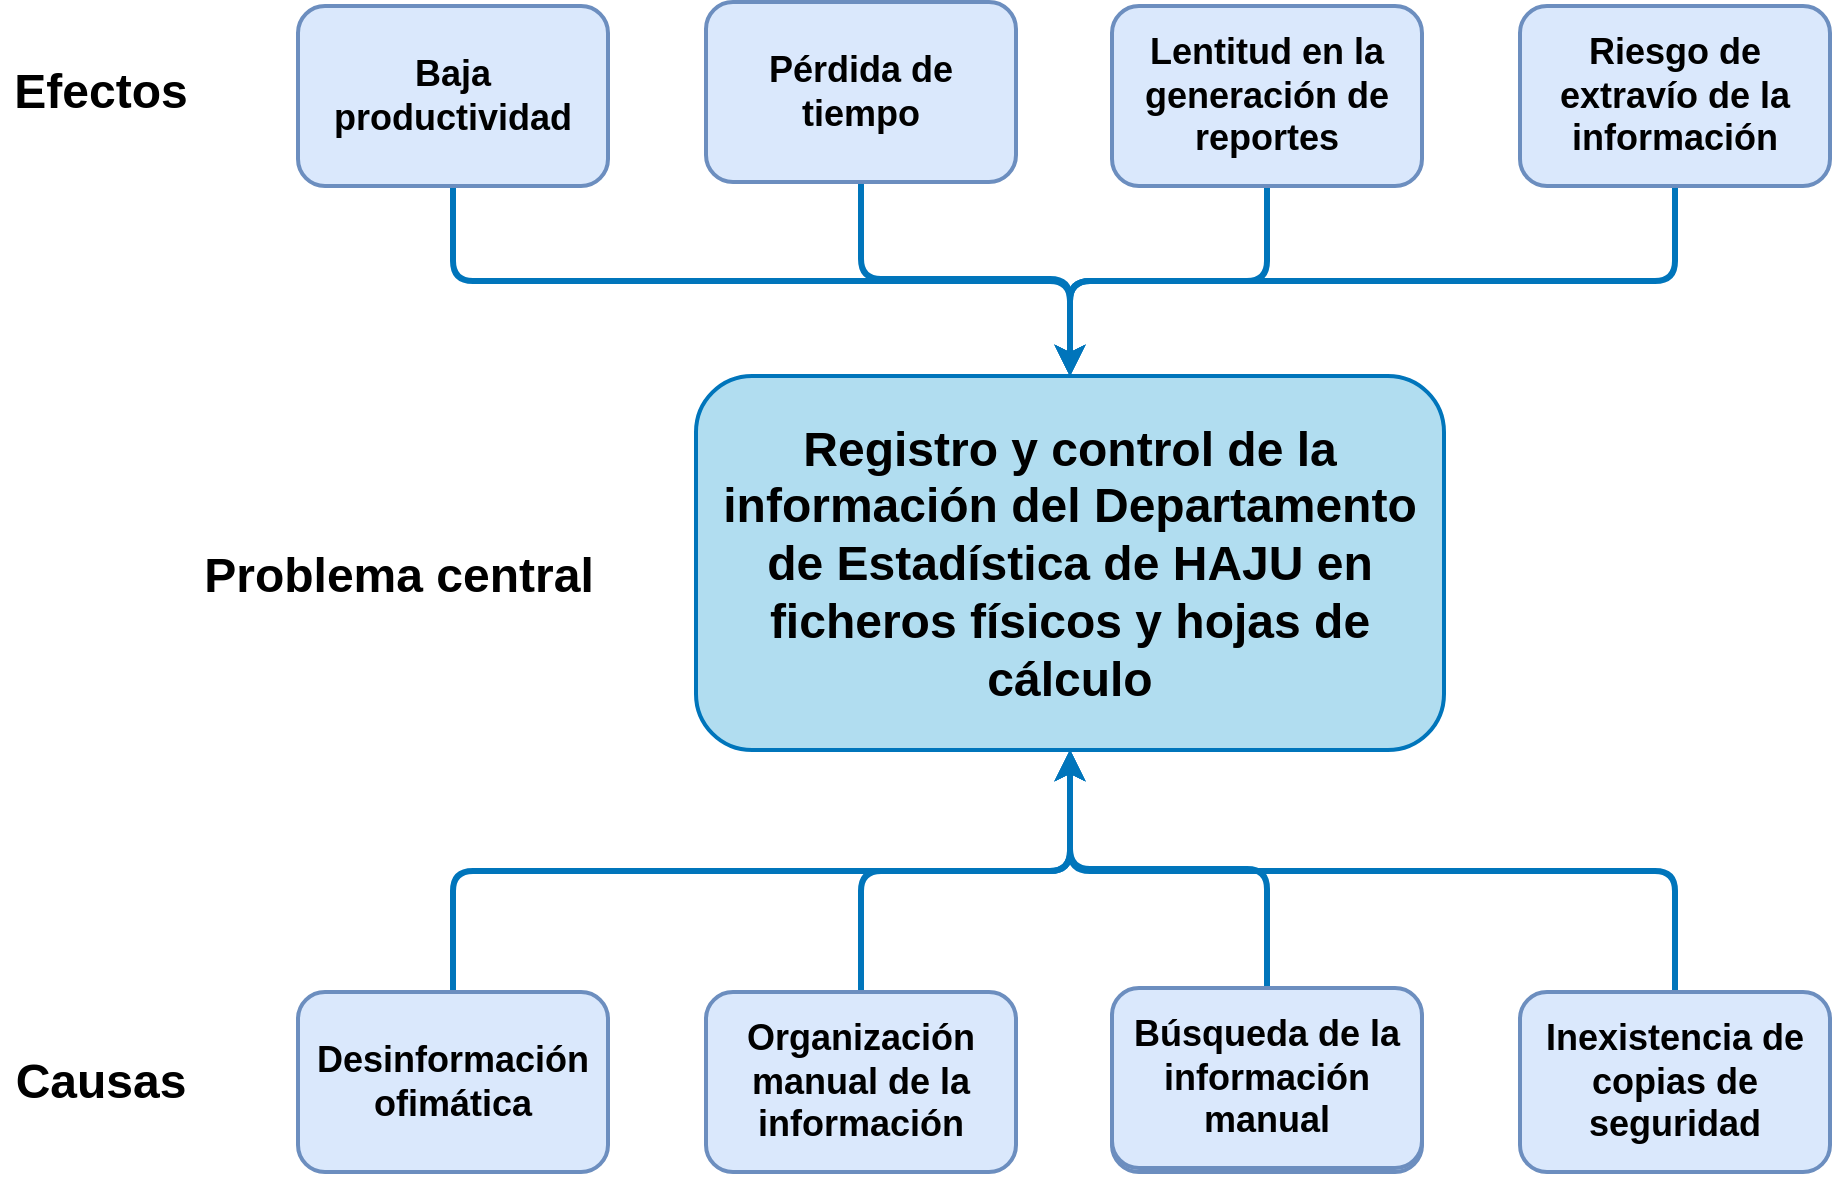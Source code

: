 <mxfile version="20.8.16" type="device" pages="5"><diagram id="spfpNE0pENKktw56Z63V" name="Árbol de Problemas"><mxGraphModel dx="538" dy="428" grid="0" gridSize="10" guides="1" tooltips="1" connect="1" arrows="1" fold="1" page="1" pageScale="1" pageWidth="1000" pageHeight="700" background="none" math="0" shadow="0"><root><mxCell id="0"/><mxCell id="1" parent="0"/><mxCell id="vIGsAsvgLMMXVkkeg9R4-2" value="&lt;h1&gt;Registro y control de la información del Departamento de Estadística de HAJU en ficheros físicos y hojas de cálculo&lt;/h1&gt;" style="rounded=1;whiteSpace=wrap;html=1;strokeWidth=2;fillColor=#b1ddf0;strokeColor=#0075bb;" parent="1" vertex="1"><mxGeometry x="395" y="250" width="374" height="187" as="geometry"/></mxCell><mxCell id="vIGsAsvgLMMXVkkeg9R4-48" style="edgeStyle=orthogonalEdgeStyle;shape=connector;rounded=1;orthogonalLoop=1;jettySize=auto;html=1;entryX=0.5;entryY=1;entryDx=0;entryDy=0;labelBackgroundColor=default;strokeColor=#0075bb;strokeWidth=3;fontFamily=Helvetica;fontSize=11;fontColor=default;endArrow=classic;" parent="1" source="vIGsAsvgLMMXVkkeg9R4-23" target="vIGsAsvgLMMXVkkeg9R4-2" edge="1"><mxGeometry relative="1" as="geometry"/></mxCell><mxCell id="vIGsAsvgLMMXVkkeg9R4-23" value="&lt;h2&gt;Organización manual de la información&lt;/h2&gt;" style="rounded=1;whiteSpace=wrap;html=1;strokeWidth=2;fillColor=#dae8fc;strokeColor=#6c8ebf;" parent="1" vertex="1"><mxGeometry x="400" y="558" width="155" height="90" as="geometry"/></mxCell><mxCell id="vIGsAsvgLMMXVkkeg9R4-24" value="&lt;h2&gt;Búsqueda de la información manual&lt;/h2&gt;" style="rounded=1;whiteSpace=wrap;html=1;strokeWidth=2;fillColor=#dae8fc;strokeColor=#6c8ebf;" parent="1" vertex="1"><mxGeometry x="603" y="558" width="155" height="90" as="geometry"/></mxCell><mxCell id="vIGsAsvgLMMXVkkeg9R4-51" style="edgeStyle=orthogonalEdgeStyle;shape=connector;rounded=1;orthogonalLoop=1;jettySize=auto;html=1;entryX=0.5;entryY=1;entryDx=0;entryDy=0;labelBackgroundColor=default;strokeColor=#0075bb;strokeWidth=3;fontFamily=Helvetica;fontSize=11;fontColor=default;endArrow=classic;exitX=0.5;exitY=0;exitDx=0;exitDy=0;" parent="1" source="vIGsAsvgLMMXVkkeg9R4-25" target="vIGsAsvgLMMXVkkeg9R4-2" edge="1"><mxGeometry relative="1" as="geometry"/></mxCell><mxCell id="vIGsAsvgLMMXVkkeg9R4-25" value="&lt;h2&gt;Inexistencia de copias de seguridad&lt;/h2&gt;" style="rounded=1;whiteSpace=wrap;html=1;strokeWidth=2;fillColor=#dae8fc;strokeColor=#6c8ebf;" parent="1" vertex="1"><mxGeometry x="807" y="558" width="155" height="90" as="geometry"/></mxCell><mxCell id="vIGsAsvgLMMXVkkeg9R4-43" style="edgeStyle=orthogonalEdgeStyle;shape=connector;rounded=1;orthogonalLoop=1;jettySize=auto;html=1;labelBackgroundColor=default;strokeColor=#0075bb;strokeWidth=3;fontFamily=Helvetica;fontSize=11;fontColor=default;endArrow=classic;exitX=0.5;exitY=1;exitDx=0;exitDy=0;" parent="1" source="vIGsAsvgLMMXVkkeg9R4-26" target="vIGsAsvgLMMXVkkeg9R4-2" edge="1"><mxGeometry relative="1" as="geometry"><mxPoint x="307" y="182" as="sourcePoint"/></mxGeometry></mxCell><mxCell id="vIGsAsvgLMMXVkkeg9R4-26" value="&lt;h2&gt;Baja productividad&lt;/h2&gt;" style="rounded=1;whiteSpace=wrap;html=1;strokeWidth=2;fillColor=#dae8fc;strokeColor=#6c8ebf;" parent="1" vertex="1"><mxGeometry x="196" y="65" width="155" height="90" as="geometry"/></mxCell><mxCell id="vIGsAsvgLMMXVkkeg9R4-42" style="edgeStyle=orthogonalEdgeStyle;shape=connector;rounded=1;orthogonalLoop=1;jettySize=auto;html=1;labelBackgroundColor=default;strokeColor=#0075bb;strokeWidth=3;fontFamily=Helvetica;fontSize=11;fontColor=default;endArrow=classic;" parent="1" source="vIGsAsvgLMMXVkkeg9R4-27" target="vIGsAsvgLMMXVkkeg9R4-2" edge="1"><mxGeometry relative="1" as="geometry"/></mxCell><mxCell id="vIGsAsvgLMMXVkkeg9R4-27" value="&lt;h2&gt;Pérdida de tiempo&lt;/h2&gt;" style="rounded=1;whiteSpace=wrap;html=1;strokeWidth=2;fillColor=#dae8fc;strokeColor=#6c8ebf;" parent="1" vertex="1"><mxGeometry x="400" y="63" width="155" height="90" as="geometry"/></mxCell><mxCell id="vIGsAsvgLMMXVkkeg9R4-41" style="edgeStyle=orthogonalEdgeStyle;shape=connector;rounded=1;orthogonalLoop=1;jettySize=auto;html=1;labelBackgroundColor=default;strokeColor=#0075bb;strokeWidth=3;fontFamily=Helvetica;fontSize=11;fontColor=default;endArrow=classic;" parent="1" source="vIGsAsvgLMMXVkkeg9R4-28" target="vIGsAsvgLMMXVkkeg9R4-2" edge="1"><mxGeometry relative="1" as="geometry"><mxPoint x="560" y="210" as="targetPoint"/></mxGeometry></mxCell><mxCell id="vIGsAsvgLMMXVkkeg9R4-28" value="&lt;h2&gt;Lentitud en la generación de reportes&lt;/h2&gt;" style="rounded=1;whiteSpace=wrap;html=1;strokeWidth=2;fillColor=#dae8fc;strokeColor=#6c8ebf;" parent="1" vertex="1"><mxGeometry x="603" y="65" width="155" height="90" as="geometry"/></mxCell><mxCell id="vIGsAsvgLMMXVkkeg9R4-44" style="edgeStyle=orthogonalEdgeStyle;shape=connector;rounded=1;orthogonalLoop=1;jettySize=auto;html=1;entryX=0.5;entryY=0;entryDx=0;entryDy=0;labelBackgroundColor=default;strokeColor=#0075bb;strokeWidth=3;fontFamily=Helvetica;fontSize=11;fontColor=default;endArrow=classic;exitX=0.5;exitY=1;exitDx=0;exitDy=0;" parent="1" source="vIGsAsvgLMMXVkkeg9R4-29" target="vIGsAsvgLMMXVkkeg9R4-2" edge="1"><mxGeometry relative="1" as="geometry"/></mxCell><mxCell id="vIGsAsvgLMMXVkkeg9R4-29" value="&lt;h2&gt;Riesgo de extravío de la información&lt;/h2&gt;" style="rounded=1;whiteSpace=wrap;html=1;strokeWidth=2;fillColor=#dae8fc;strokeColor=#6c8ebf;" parent="1" vertex="1"><mxGeometry x="807" y="65" width="155" height="90" as="geometry"/></mxCell><mxCell id="vIGsAsvgLMMXVkkeg9R4-46" style="edgeStyle=orthogonalEdgeStyle;shape=connector;rounded=1;orthogonalLoop=1;jettySize=auto;html=1;labelBackgroundColor=default;strokeColor=#0075bb;strokeWidth=3;fontFamily=Helvetica;fontSize=11;fontColor=default;endArrow=classic;exitX=0.5;exitY=0;exitDx=0;exitDy=0;" parent="1" source="vIGsAsvgLMMXVkkeg9R4-30" target="vIGsAsvgLMMXVkkeg9R4-2" edge="1"><mxGeometry relative="1" as="geometry"/></mxCell><mxCell id="vIGsAsvgLMMXVkkeg9R4-30" value="&lt;h2&gt;Desinformación ofimática&lt;/h2&gt;" style="rounded=1;whiteSpace=wrap;html=1;strokeWidth=2;fillColor=#dae8fc;strokeColor=#6c8ebf;" parent="1" vertex="1"><mxGeometry x="196" y="558" width="155" height="90" as="geometry"/></mxCell><mxCell id="vIGsAsvgLMMXVkkeg9R4-52" style="edgeStyle=orthogonalEdgeStyle;shape=connector;rounded=1;orthogonalLoop=1;jettySize=auto;html=1;labelBackgroundColor=default;strokeColor=#0075bb;strokeWidth=3;fontFamily=Helvetica;fontSize=11;fontColor=default;endArrow=classic;entryX=0.5;entryY=1;entryDx=0;entryDy=0;" parent="1" source="vIGsAsvgLMMXVkkeg9R4-31" target="vIGsAsvgLMMXVkkeg9R4-2" edge="1"><mxGeometry relative="1" as="geometry"><mxPoint x="559" y="455" as="targetPoint"/></mxGeometry></mxCell><mxCell id="vIGsAsvgLMMXVkkeg9R4-31" value="&lt;h2&gt;Búsqueda de la información manual&lt;/h2&gt;" style="rounded=1;whiteSpace=wrap;html=1;strokeWidth=2;fillColor=#dae8fc;strokeColor=#6c8ebf;" parent="1" vertex="1"><mxGeometry x="603" y="556" width="155" height="90" as="geometry"/></mxCell><mxCell id="vIGsAsvgLMMXVkkeg9R4-32" value="Efectos" style="text;strokeColor=none;fillColor=none;html=1;fontSize=24;fontStyle=1;verticalAlign=middle;align=center;" parent="1" vertex="1"><mxGeometry x="47" y="88" width="100" height="40" as="geometry"/></mxCell><mxCell id="vIGsAsvgLMMXVkkeg9R4-33" value="Causas" style="text;strokeColor=none;fillColor=none;html=1;fontSize=24;fontStyle=1;verticalAlign=middle;align=center;" parent="1" vertex="1"><mxGeometry x="47" y="583" width="100" height="40" as="geometry"/></mxCell><mxCell id="vIGsAsvgLMMXVkkeg9R4-34" value="Problema central" style="text;strokeColor=none;fillColor=none;html=1;fontSize=24;fontStyle=1;verticalAlign=middle;align=center;" parent="1" vertex="1"><mxGeometry x="196" y="330" width="100" height="40" as="geometry"/></mxCell></root></mxGraphModel></diagram><diagram id="r_S002zwhdGqAcAFi-0u" name="Árbol de Objetivos"><mxGraphModel dx="1076" dy="856" grid="0" gridSize="10" guides="1" tooltips="1" connect="1" arrows="1" fold="1" page="1" pageScale="1" pageWidth="1100" pageHeight="850" background="none" math="0" shadow="0"><root><mxCell id="0"/><mxCell id="1" parent="0"/><mxCell id="sDLYMJDiF4Ld7bbXl0A_-22" value="&lt;h1&gt;Implementar un sistema automatizado para el registro y control de datos en el Departamento de Estadística de HAJU&lt;/h1&gt;" style="rounded=1;whiteSpace=wrap;html=1;strokeWidth=2;fillColor=#cdeb8b;strokeColor=#36393d;" vertex="1" parent="1"><mxGeometry x="392" y="320" width="408" height="187" as="geometry"/></mxCell><mxCell id="sDLYMJDiF4Ld7bbXl0A_-23" style="edgeStyle=orthogonalEdgeStyle;shape=connector;rounded=1;orthogonalLoop=1;jettySize=auto;html=1;entryX=0.5;entryY=1;entryDx=0;entryDy=0;labelBackgroundColor=default;strokeColor=#76855e;strokeWidth=3;fontFamily=Helvetica;fontSize=11;fontColor=default;endArrow=classic;" edge="1" parent="1" source="sDLYMJDiF4Ld7bbXl0A_-24" target="sDLYMJDiF4Ld7bbXl0A_-22"><mxGeometry relative="1" as="geometry"/></mxCell><mxCell id="sDLYMJDiF4Ld7bbXl0A_-24" value="&lt;h2&gt;Estructurar la información&lt;/h2&gt;" style="rounded=1;whiteSpace=wrap;html=1;strokeWidth=2;fillColor=#d5e8d4;strokeColor=#82b366;" vertex="1" parent="1"><mxGeometry x="413" y="628" width="155" height="90" as="geometry"/></mxCell><mxCell id="sDLYMJDiF4Ld7bbXl0A_-25" value="&lt;h2&gt;Búsqueda de la información manual&lt;/h2&gt;" style="rounded=1;whiteSpace=wrap;html=1;strokeWidth=2;fillColor=#dae8fc;strokeColor=#6c8ebf;" vertex="1" parent="1"><mxGeometry x="616" y="628" width="155" height="90" as="geometry"/></mxCell><mxCell id="sDLYMJDiF4Ld7bbXl0A_-26" style="edgeStyle=orthogonalEdgeStyle;shape=connector;rounded=1;orthogonalLoop=1;jettySize=auto;html=1;entryX=0.5;entryY=1;entryDx=0;entryDy=0;labelBackgroundColor=default;strokeColor=#76855e;strokeWidth=3;fontFamily=Helvetica;fontSize=11;fontColor=default;endArrow=classic;exitX=0.5;exitY=0;exitDx=0;exitDy=0;" edge="1" parent="1" source="sDLYMJDiF4Ld7bbXl0A_-27" target="sDLYMJDiF4Ld7bbXl0A_-22"><mxGeometry relative="1" as="geometry"/></mxCell><mxCell id="sDLYMJDiF4Ld7bbXl0A_-27" value="&lt;h2&gt;Respaldo de la información&lt;/h2&gt;" style="rounded=1;whiteSpace=wrap;html=1;strokeWidth=2;fillColor=#d5e8d4;strokeColor=#82b366;" vertex="1" parent="1"><mxGeometry x="820" y="628" width="155" height="90" as="geometry"/></mxCell><mxCell id="sDLYMJDiF4Ld7bbXl0A_-28" style="edgeStyle=orthogonalEdgeStyle;shape=connector;rounded=1;orthogonalLoop=1;jettySize=auto;html=1;labelBackgroundColor=default;strokeColor=#76855e;strokeWidth=3;fontFamily=Helvetica;fontSize=11;fontColor=default;endArrow=classic;exitX=0.5;exitY=1;exitDx=0;exitDy=0;" edge="1" parent="1" source="sDLYMJDiF4Ld7bbXl0A_-29" target="sDLYMJDiF4Ld7bbXl0A_-22"><mxGeometry relative="1" as="geometry"><mxPoint x="320" y="252" as="sourcePoint"/></mxGeometry></mxCell><mxCell id="sDLYMJDiF4Ld7bbXl0A_-29" value="&lt;h2&gt;Baja productividad&lt;/h2&gt;" style="rounded=1;whiteSpace=wrap;html=1;strokeWidth=2;fillColor=#dae8fc;strokeColor=#6c8ebf;" vertex="1" parent="1"><mxGeometry x="209" y="135" width="155" height="90" as="geometry"/></mxCell><mxCell id="sDLYMJDiF4Ld7bbXl0A_-30" style="edgeStyle=orthogonalEdgeStyle;shape=connector;rounded=1;orthogonalLoop=1;jettySize=auto;html=1;labelBackgroundColor=default;strokeColor=#76855e;strokeWidth=3;fontFamily=Helvetica;fontSize=11;fontColor=default;endArrow=classic;" edge="1" parent="1" source="sDLYMJDiF4Ld7bbXl0A_-31" target="sDLYMJDiF4Ld7bbXl0A_-22"><mxGeometry relative="1" as="geometry"/></mxCell><mxCell id="sDLYMJDiF4Ld7bbXl0A_-31" value="&lt;h2&gt;Pérdida de tiempo&lt;/h2&gt;" style="rounded=1;whiteSpace=wrap;html=1;strokeWidth=2;fillColor=#dae8fc;strokeColor=#6c8ebf;" vertex="1" parent="1"><mxGeometry x="413" y="133" width="155" height="90" as="geometry"/></mxCell><mxCell id="sDLYMJDiF4Ld7bbXl0A_-32" style="edgeStyle=orthogonalEdgeStyle;shape=connector;rounded=1;orthogonalLoop=1;jettySize=auto;html=1;labelBackgroundColor=default;strokeColor=#76855e;strokeWidth=3;fontFamily=Helvetica;fontSize=11;fontColor=default;endArrow=classic;" edge="1" parent="1" source="sDLYMJDiF4Ld7bbXl0A_-33" target="sDLYMJDiF4Ld7bbXl0A_-22"><mxGeometry relative="1" as="geometry"><mxPoint x="573" y="280" as="targetPoint"/></mxGeometry></mxCell><mxCell id="sDLYMJDiF4Ld7bbXl0A_-33" value="&lt;h2&gt;Reportes automáticos y consistentes&lt;/h2&gt;" style="rounded=1;whiteSpace=wrap;html=1;strokeWidth=2;fillColor=#d5e8d4;strokeColor=#82b366;" vertex="1" parent="1"><mxGeometry x="616" y="135" width="155" height="90" as="geometry"/></mxCell><mxCell id="sDLYMJDiF4Ld7bbXl0A_-34" style="edgeStyle=orthogonalEdgeStyle;shape=connector;rounded=1;orthogonalLoop=1;jettySize=auto;html=1;entryX=0.5;entryY=0;entryDx=0;entryDy=0;labelBackgroundColor=default;strokeColor=#76855e;strokeWidth=3;fontFamily=Helvetica;fontSize=11;fontColor=default;endArrow=classic;exitX=0.5;exitY=1;exitDx=0;exitDy=0;" edge="1" parent="1" source="sDLYMJDiF4Ld7bbXl0A_-35" target="sDLYMJDiF4Ld7bbXl0A_-22"><mxGeometry relative="1" as="geometry"/></mxCell><mxCell id="sDLYMJDiF4Ld7bbXl0A_-35" value="&lt;h2&gt;Persistencia segura de la información&lt;/h2&gt;" style="rounded=1;whiteSpace=wrap;html=1;strokeWidth=2;fillColor=#d5e8d4;strokeColor=#82b366;" vertex="1" parent="1"><mxGeometry x="820" y="135" width="155" height="90" as="geometry"/></mxCell><mxCell id="sDLYMJDiF4Ld7bbXl0A_-36" style="edgeStyle=orthogonalEdgeStyle;shape=connector;rounded=1;orthogonalLoop=1;jettySize=auto;html=1;labelBackgroundColor=default;strokeColor=#76855e;strokeWidth=3;fontFamily=Helvetica;fontSize=11;fontColor=default;endArrow=classic;exitX=0.5;exitY=0;exitDx=0;exitDy=0;" edge="1" parent="1" source="sDLYMJDiF4Ld7bbXl0A_-37" target="sDLYMJDiF4Ld7bbXl0A_-22"><mxGeometry relative="1" as="geometry"/></mxCell><mxCell id="sDLYMJDiF4Ld7bbXl0A_-37" value="&lt;h2&gt;Capacitación ofimática&lt;/h2&gt;" style="rounded=1;whiteSpace=wrap;html=1;strokeWidth=2;fillColor=#d5e8d4;strokeColor=#82b366;" vertex="1" parent="1"><mxGeometry x="209" y="628" width="155" height="90" as="geometry"/></mxCell><mxCell id="sDLYMJDiF4Ld7bbXl0A_-38" style="edgeStyle=orthogonalEdgeStyle;shape=connector;rounded=1;orthogonalLoop=1;jettySize=auto;html=1;labelBackgroundColor=default;strokeColor=#76855e;strokeWidth=3;fontFamily=Helvetica;fontSize=11;fontColor=default;endArrow=classic;" edge="1" parent="1" source="sDLYMJDiF4Ld7bbXl0A_-39" target="sDLYMJDiF4Ld7bbXl0A_-22"><mxGeometry relative="1" as="geometry"><mxPoint x="576" y="530" as="targetPoint"/><Array as="points"><mxPoint x="690" y="568"/><mxPoint x="595" y="568"/><mxPoint x="595" y="521"/><mxPoint x="596" y="521"/></Array></mxGeometry></mxCell><mxCell id="sDLYMJDiF4Ld7bbXl0A_-39" value="&lt;h2&gt;Búsquedas automatizadas de la información&lt;/h2&gt;" style="rounded=1;whiteSpace=wrap;html=1;strokeWidth=2;fillColor=#d5e8d4;strokeColor=#82b366;" vertex="1" parent="1"><mxGeometry x="616" y="626" width="155" height="90" as="geometry"/></mxCell><mxCell id="sDLYMJDiF4Ld7bbXl0A_-40" value="Fines" style="text;strokeColor=none;fillColor=none;html=1;fontSize=24;fontStyle=1;verticalAlign=middle;align=center;" vertex="1" parent="1"><mxGeometry x="60" y="158" width="100" height="40" as="geometry"/></mxCell><mxCell id="sDLYMJDiF4Ld7bbXl0A_-41" value="Medidas" style="text;strokeColor=none;fillColor=none;html=1;fontSize=24;fontStyle=1;verticalAlign=middle;align=center;" vertex="1" parent="1"><mxGeometry x="60" y="653" width="100" height="40" as="geometry"/></mxCell><mxCell id="sDLYMJDiF4Ld7bbXl0A_-42" value="Objetivo general" style="text;strokeColor=none;fillColor=none;html=1;fontSize=24;fontStyle=1;verticalAlign=middle;align=center;" vertex="1" parent="1"><mxGeometry x="121" y="393.5" width="252" height="40" as="geometry"/></mxCell><mxCell id="sDLYMJDiF4Ld7bbXl0A_-43" value="&lt;h2&gt;Alta productividad&lt;/h2&gt;" style="rounded=1;whiteSpace=wrap;html=1;strokeWidth=2;fillColor=#d5e8d4;strokeColor=#82b366;" vertex="1" parent="1"><mxGeometry x="209" y="135" width="155" height="90" as="geometry"/></mxCell><mxCell id="sDLYMJDiF4Ld7bbXl0A_-44" value="&lt;h2&gt;Reducción de carga laboral&lt;/h2&gt;" style="rounded=1;whiteSpace=wrap;html=1;strokeWidth=2;fillColor=#d5e8d4;strokeColor=#82b366;" vertex="1" parent="1"><mxGeometry x="413" y="133" width="155" height="90" as="geometry"/></mxCell></root></mxGraphModel></diagram><diagram id="yzgNqATchkXuXgq9bFou" name="Entidad - Relación"><mxGraphModel dx="990" dy="428" grid="1" gridSize="10" guides="1" tooltips="1" connect="1" arrows="1" fold="1" page="1" pageScale="1" pageWidth="1100" pageHeight="850" math="0" shadow="0"><root><mxCell id="0"/><mxCell id="1" parent="0"/><mxCell id="74QmbotYBsbugNRSGxlV-15" style="edgeStyle=none;rounded=0;orthogonalLoop=1;jettySize=auto;html=1;endArrow=none;endFill=0;" parent="1" source="uIHuUNgxLYCVr4xH98aP-1" target="gkmHHuu5ODYlVRQpvQD7-1" edge="1"><mxGeometry relative="1" as="geometry"/></mxCell><mxCell id="74QmbotYBsbugNRSGxlV-4" style="rounded=0;orthogonalLoop=1;jettySize=auto;html=1;endArrow=none;endFill=0;" parent="1" source="gkmHHuu5ODYlVRQpvQD7-1" target="24iVFTntuZs-HMZrfbwt-1" edge="1"><mxGeometry relative="1" as="geometry"/></mxCell><mxCell id="74QmbotYBsbugNRSGxlV-5" style="edgeStyle=none;rounded=0;orthogonalLoop=1;jettySize=auto;html=1;endArrow=none;endFill=0;" parent="1" source="gkmHHuu5ODYlVRQpvQD7-1" target="uIHuUNgxLYCVr4xH98aP-4" edge="1"><mxGeometry relative="1" as="geometry"/></mxCell><mxCell id="74QmbotYBsbugNRSGxlV-6" style="edgeStyle=none;rounded=0;orthogonalLoop=1;jettySize=auto;html=1;endArrow=none;endFill=0;dashed=1;" parent="1" source="gkmHHuu5ODYlVRQpvQD7-1" target="uIHuUNgxLYCVr4xH98aP-6" edge="1"><mxGeometry relative="1" as="geometry"/></mxCell><mxCell id="74QmbotYBsbugNRSGxlV-7" style="edgeStyle=none;rounded=0;orthogonalLoop=1;jettySize=auto;html=1;endArrow=none;endFill=0;dashed=1;" parent="1" source="gkmHHuu5ODYlVRQpvQD7-1" target="uIHuUNgxLYCVr4xH98aP-8" edge="1"><mxGeometry relative="1" as="geometry"/></mxCell><mxCell id="74QmbotYBsbugNRSGxlV-8" style="edgeStyle=none;rounded=0;orthogonalLoop=1;jettySize=auto;html=1;endArrow=none;endFill=0;" parent="1" source="gkmHHuu5ODYlVRQpvQD7-1" target="ErZXJN_aQvtKt5miPk8X-1" edge="1"><mxGeometry relative="1" as="geometry"/></mxCell><mxCell id="74QmbotYBsbugNRSGxlV-9" style="edgeStyle=none;rounded=0;orthogonalLoop=1;jettySize=auto;html=1;endArrow=none;endFill=0;" parent="1" source="gkmHHuu5ODYlVRQpvQD7-1" target="8OeXtbkftgp2BGPOncaO-1" edge="1"><mxGeometry relative="1" as="geometry"/></mxCell><mxCell id="74QmbotYBsbugNRSGxlV-11" style="edgeStyle=none;rounded=0;orthogonalLoop=1;jettySize=auto;html=1;endArrow=none;endFill=0;" parent="1" source="gkmHHuu5ODYlVRQpvQD7-1" target="Jg4ytb6XG52ZtRmjg3en-1" edge="1"><mxGeometry relative="1" as="geometry"/></mxCell><mxCell id="74QmbotYBsbugNRSGxlV-12" style="edgeStyle=none;rounded=0;orthogonalLoop=1;jettySize=auto;html=1;endArrow=none;endFill=0;" parent="1" source="gkmHHuu5ODYlVRQpvQD7-1" target="Jg4ytb6XG52ZtRmjg3en-2" edge="1"><mxGeometry relative="1" as="geometry"/></mxCell><mxCell id="74QmbotYBsbugNRSGxlV-16" style="edgeStyle=none;rounded=0;orthogonalLoop=1;jettySize=auto;html=1;endArrow=none;endFill=0;" parent="1" source="gkmHHuu5ODYlVRQpvQD7-1" target="N_Pd-C8suIi8AiOGEIFR-2" edge="1"><mxGeometry relative="1" as="geometry"/></mxCell><mxCell id="74QmbotYBsbugNRSGxlV-17" style="edgeStyle=none;rounded=0;orthogonalLoop=1;jettySize=auto;html=1;endArrow=none;endFill=0;" parent="1" source="gkmHHuu5ODYlVRQpvQD7-1" target="N_Pd-C8suIi8AiOGEIFR-1" edge="1"><mxGeometry relative="1" as="geometry"/></mxCell><mxCell id="74QmbotYBsbugNRSGxlV-18" style="edgeStyle=none;rounded=0;orthogonalLoop=1;jettySize=auto;html=1;endArrow=none;endFill=0;" parent="1" source="gkmHHuu5ODYlVRQpvQD7-1" target="gkTSSITushqcK8p8E8du-1" edge="1"><mxGeometry relative="1" as="geometry"/></mxCell><mxCell id="czWfEH9_VTy0BqcWFn9X-5" value="" style="edgeStyle=none;rounded=0;orthogonalLoop=1;jettySize=auto;html=1;endArrow=none;endFill=0;" parent="1" source="gkmHHuu5ODYlVRQpvQD7-1" target="czWfEH9_VTy0BqcWFn9X-4" edge="1"><mxGeometry relative="1" as="geometry"/></mxCell><mxCell id="kVJFvUudb6uywh_xYsHS-23" style="edgeStyle=none;rounded=0;orthogonalLoop=1;jettySize=auto;html=1;endArrow=none;endFill=0;" parent="1" source="gkmHHuu5ODYlVRQpvQD7-1" target="kVJFvUudb6uywh_xYsHS-22" edge="1"><mxGeometry relative="1" as="geometry"/></mxCell><mxCell id="gkmHHuu5ODYlVRQpvQD7-1" value="Usuario" style="whiteSpace=wrap;html=1;align=center;fontStyle=1" parent="1" vertex="1"><mxGeometry x="290" y="295" width="70" height="30" as="geometry"/></mxCell><mxCell id="24iVFTntuZs-HMZrfbwt-1" value="Cédula" style="ellipse;whiteSpace=wrap;html=1;align=center;fontStyle=4;" parent="1" vertex="1"><mxGeometry x="205" y="220" width="60" height="30" as="geometry"/></mxCell><mxCell id="8OeXtbkftgp2BGPOncaO-1" value="Fecha de nacimiento" style="ellipse;whiteSpace=wrap;html=1;align=center;" parent="1" vertex="1"><mxGeometry x="60" y="360" width="130" height="30" as="geometry"/></mxCell><mxCell id="74QmbotYBsbugNRSGxlV-10" style="edgeStyle=none;rounded=0;orthogonalLoop=1;jettySize=auto;html=1;endArrow=none;endFill=0;" parent="1" source="XRxG9TodCQZKKP0FtTqT-1" target="gkmHHuu5ODYlVRQpvQD7-1" edge="1"><mxGeometry relative="1" as="geometry"/></mxCell><mxCell id="XRxG9TodCQZKKP0FtTqT-1" value="Contraseña" style="ellipse;whiteSpace=wrap;html=1;align=center;" parent="1" vertex="1"><mxGeometry x="215" y="180" width="90" height="30" as="geometry"/></mxCell><mxCell id="gkTSSITushqcK8p8E8du-1" value="Teléfono" style="ellipse;whiteSpace=wrap;html=1;align=center;" parent="1" vertex="1"><mxGeometry x="355" y="410" width="70" height="30" as="geometry"/></mxCell><mxCell id="N_Pd-C8suIi8AiOGEIFR-1" value="Correo" style="ellipse;whiteSpace=wrap;html=1;align=center;" parent="1" vertex="1"><mxGeometry x="380" y="370" width="60" height="30" as="geometry"/></mxCell><mxCell id="N_Pd-C8suIi8AiOGEIFR-2" value="Dirección" style="ellipse;whiteSpace=wrap;html=1;align=center;" parent="1" vertex="1"><mxGeometry x="390" y="330" width="70" height="30" as="geometry"/></mxCell><mxCell id="74QmbotYBsbugNRSGxlV-14" style="edgeStyle=none;rounded=0;orthogonalLoop=1;jettySize=auto;html=1;endArrow=none;endFill=0;" parent="1" source="ArMA8lge8iE3q1MJY9CT-2" target="gkmHHuu5ODYlVRQpvQD7-1" edge="1"><mxGeometry relative="1" as="geometry"/></mxCell><mxCell id="ArMA8lge8iE3q1MJY9CT-2" value="Foto de perfil" style="ellipse;whiteSpace=wrap;html=1;align=center;" parent="1" vertex="1"><mxGeometry x="305" y="450" width="90" height="30" as="geometry"/></mxCell><mxCell id="74QmbotYBsbugNRSGxlV-13" style="edgeStyle=none;rounded=0;orthogonalLoop=1;jettySize=auto;html=1;endArrow=none;endFill=0;" parent="1" source="phz9XoPuUB8k1xkqj1yV-1" target="gkmHHuu5ODYlVRQpvQD7-1" edge="1"><mxGeometry relative="1" as="geometry"/></mxCell><mxCell id="phz9XoPuUB8k1xkqj1yV-1" value="Está habilitado" style="ellipse;whiteSpace=wrap;html=1;align=center;" parent="1" vertex="1"><mxGeometry x="75" y="400" width="100" height="30" as="geometry"/></mxCell><mxCell id="Jg4ytb6XG52ZtRmjg3en-1" value="Cargo" style="ellipse;whiteSpace=wrap;html=1;align=center;" parent="1" vertex="1"><mxGeometry x="205" y="450" width="60" height="30" as="geometry"/></mxCell><mxCell id="Jg4ytb6XG52ZtRmjg3en-2" value="Nivel de instrucción" style="ellipse;whiteSpace=wrap;html=1;align=center;" parent="1" vertex="1"><mxGeometry x="60" y="435" width="130" height="30" as="geometry"/></mxCell><mxCell id="uIHuUNgxLYCVr4xH98aP-1" value="Fecha de registro" style="ellipse;whiteSpace=wrap;html=1;align=center;dashed=1;" parent="1" vertex="1"><mxGeometry x="225" y="490" width="120" height="30" as="geometry"/></mxCell><mxCell id="uIHuUNgxLYCVr4xH98aP-4" value="Primer nombre" style="ellipse;whiteSpace=wrap;html=1;align=center;" parent="1" vertex="1"><mxGeometry x="85" y="200" width="100" height="30" as="geometry"/></mxCell><mxCell id="uIHuUNgxLYCVr4xH98aP-6" value="Segundo nombre" style="ellipse;whiteSpace=wrap;html=1;align=center;" parent="1" vertex="1"><mxGeometry x="65" y="240" width="120" height="30" as="geometry"/></mxCell><mxCell id="uIHuUNgxLYCVr4xH98aP-7" value="Primer apellido" style="ellipse;whiteSpace=wrap;html=1;align=center;" parent="1" vertex="1"><mxGeometry x="75" y="280" width="100" height="30" as="geometry"/></mxCell><mxCell id="uIHuUNgxLYCVr4xH98aP-8" value="Segundo apellido" style="ellipse;whiteSpace=wrap;html=1;align=center;" parent="1" vertex="1"><mxGeometry x="65" y="320" width="120" height="30" as="geometry"/></mxCell><mxCell id="74QmbotYBsbugNRSGxlV-1" value="" style="orthogonalLoop=1;jettySize=auto;html=1;rounded=0;endArrow=none;endFill=0;" parent="1" source="gkmHHuu5ODYlVRQpvQD7-1" target="uIHuUNgxLYCVr4xH98aP-7" edge="1"><mxGeometry width="80" relative="1" as="geometry"><mxPoint x="445" y="345" as="sourcePoint"/><mxPoint x="525" y="345" as="targetPoint"/></mxGeometry></mxCell><mxCell id="ErZXJN_aQvtKt5miPk8X-1" value="Género" style="ellipse;whiteSpace=wrap;html=1;align=center;" parent="1" vertex="1"><mxGeometry x="190" y="405" width="60" height="30" as="geometry"/></mxCell><mxCell id="k8djo5rgHXIcKpRAflSA-1" style="edgeStyle=none;rounded=0;orthogonalLoop=1;jettySize=auto;html=1;endArrow=none;endFill=0;" parent="1" source="74QmbotYBsbugNRSGxlV-19" target="czWfEH9_VTy0BqcWFn9X-8" edge="1"><mxGeometry relative="1" as="geometry"/></mxCell><mxCell id="74QmbotYBsbugNRSGxlV-19" value="Departamento" style="whiteSpace=wrap;html=1;align=center;" parent="1" vertex="1"><mxGeometry x="580" y="295" width="100" height="30" as="geometry"/></mxCell><mxCell id="tgpSqSQ8eIIVcQLDPpsG-1" value="Nombre" style="ellipse;whiteSpace=wrap;html=1;align=center;fontStyle=4;" parent="1" vertex="1"><mxGeometry x="725" y="280" width="70" height="30" as="geometry"/></mxCell><mxCell id="p2UVGywGb_7ViFcb1pW1-1" value="Fecha de registro" style="ellipse;whiteSpace=wrap;html=1;align=center;dashed=1;" parent="1" vertex="1"><mxGeometry x="720" y="320" width="120" height="30" as="geometry"/></mxCell><mxCell id="ROio2PVuY6e4GjZGPhrF-1" style="edgeStyle=none;rounded=0;orthogonalLoop=1;jettySize=auto;html=1;endArrow=none;endFill=0;" parent="1" source="tgpSqSQ8eIIVcQLDPpsG-1" target="74QmbotYBsbugNRSGxlV-19" edge="1"><mxGeometry relative="1" as="geometry"><mxPoint x="313.737" y="239.948" as="sourcePoint"/><mxPoint x="331.053" y="305" as="targetPoint"/></mxGeometry></mxCell><mxCell id="ROio2PVuY6e4GjZGPhrF-2" style="edgeStyle=none;rounded=0;orthogonalLoop=1;jettySize=auto;html=1;endArrow=none;endFill=0;" parent="1" source="p2UVGywGb_7ViFcb1pW1-1" target="74QmbotYBsbugNRSGxlV-19" edge="1"><mxGeometry relative="1" as="geometry"><mxPoint x="736.895" y="309.868" as="sourcePoint"/><mxPoint x="690" y="317.308" as="targetPoint"/></mxGeometry></mxCell><mxCell id="czWfEH9_VTy0BqcWFn9X-6" style="edgeStyle=none;rounded=0;orthogonalLoop=1;jettySize=auto;html=1;endArrow=none;endFill=0;" parent="1" source="czWfEH9_VTy0BqcWFn9X-4" target="74QmbotYBsbugNRSGxlV-19" edge="1"><mxGeometry relative="1" as="geometry"/></mxCell><mxCell id="czWfEH9_VTy0BqcWFn9X-4" value="Accede&lt;br&gt;N:M" style="rhombus;whiteSpace=wrap;html=1;fontStyle=1;" parent="1" vertex="1"><mxGeometry x="470" y="290" width="70" height="40" as="geometry"/></mxCell><mxCell id="czWfEH9_VTy0BqcWFn9X-8" value="Pertenece a Consulta Externa" style="ellipse;whiteSpace=wrap;html=1;align=center;" parent="1" vertex="1"><mxGeometry x="660" y="360" width="180" height="30" as="geometry"/></mxCell><mxCell id="kVJFvUudb6uywh_xYsHS-13" style="edgeStyle=none;rounded=0;orthogonalLoop=1;jettySize=auto;html=1;endArrow=none;endFill=0;" parent="1" source="kT8dItd_GPr6dWCoaCpk-1" target="kVJFvUudb6uywh_xYsHS-9" edge="1"><mxGeometry relative="1" as="geometry"/></mxCell><mxCell id="kVJFvUudb6uywh_xYsHS-14" style="edgeStyle=none;rounded=0;orthogonalLoop=1;jettySize=auto;html=1;endArrow=none;endFill=0;" parent="1" source="kT8dItd_GPr6dWCoaCpk-1" target="kVJFvUudb6uywh_xYsHS-3" edge="1"><mxGeometry relative="1" as="geometry"/></mxCell><mxCell id="kVJFvUudb6uywh_xYsHS-15" style="edgeStyle=none;rounded=0;orthogonalLoop=1;jettySize=auto;html=1;endArrow=none;endFill=0;" parent="1" source="kT8dItd_GPr6dWCoaCpk-1" target="kVJFvUudb6uywh_xYsHS-4" edge="1"><mxGeometry relative="1" as="geometry"/></mxCell><mxCell id="kVJFvUudb6uywh_xYsHS-17" style="edgeStyle=none;rounded=0;orthogonalLoop=1;jettySize=auto;html=1;endArrow=none;endFill=0;" parent="1" source="kT8dItd_GPr6dWCoaCpk-1" target="kVJFvUudb6uywh_xYsHS-6" edge="1"><mxGeometry relative="1" as="geometry"/></mxCell><mxCell id="kVJFvUudb6uywh_xYsHS-18" style="edgeStyle=none;rounded=0;orthogonalLoop=1;jettySize=auto;html=1;endArrow=none;endFill=0;" parent="1" source="kT8dItd_GPr6dWCoaCpk-1" target="kVJFvUudb6uywh_xYsHS-10" edge="1"><mxGeometry relative="1" as="geometry"/></mxCell><mxCell id="kVJFvUudb6uywh_xYsHS-19" style="edgeStyle=none;rounded=0;orthogonalLoop=1;jettySize=auto;html=1;endArrow=none;endFill=0;" parent="1" source="kT8dItd_GPr6dWCoaCpk-1" target="kVJFvUudb6uywh_xYsHS-8" edge="1"><mxGeometry relative="1" as="geometry"/></mxCell><mxCell id="kT8dItd_GPr6dWCoaCpk-1" value="Paciente" style="whiteSpace=wrap;html=1;align=center;" parent="1" vertex="1"><mxGeometry x="525" y="105" width="70" height="30" as="geometry"/></mxCell><mxCell id="kVJFvUudb6uywh_xYsHS-1" value="Cédula" style="ellipse;whiteSpace=wrap;html=1;align=center;fontStyle=4;" parent="1" vertex="1"><mxGeometry x="205" y="220" width="60" height="30" as="geometry"/></mxCell><mxCell id="kVJFvUudb6uywh_xYsHS-2" value="Primer nombre" style="ellipse;whiteSpace=wrap;html=1;align=center;" parent="1" vertex="1"><mxGeometry x="85" y="200" width="100" height="30" as="geometry"/></mxCell><mxCell id="kVJFvUudb6uywh_xYsHS-3" value="Cédula" style="ellipse;whiteSpace=wrap;html=1;align=center;fontStyle=4;" parent="1" vertex="1"><mxGeometry x="575" y="180" width="60" height="30" as="geometry"/></mxCell><mxCell id="kVJFvUudb6uywh_xYsHS-4" value="Primer nombre" style="ellipse;whiteSpace=wrap;html=1;align=center;" parent="1" vertex="1"><mxGeometry x="635" y="90" width="100" height="30" as="geometry"/></mxCell><mxCell id="kVJFvUudb6uywh_xYsHS-5" value="Segundo nombre" style="ellipse;whiteSpace=wrap;html=1;align=center;" parent="1" vertex="1"><mxGeometry x="670" y="135" width="120" height="30" as="geometry"/></mxCell><mxCell id="kVJFvUudb6uywh_xYsHS-6" value="Primer apellido" style="ellipse;whiteSpace=wrap;html=1;align=center;" parent="1" vertex="1"><mxGeometry x="645" y="175" width="100" height="30" as="geometry"/></mxCell><mxCell id="kVJFvUudb6uywh_xYsHS-7" value="Segundo apellido" style="ellipse;whiteSpace=wrap;html=1;align=center;" parent="1" vertex="1"><mxGeometry x="605" y="40" width="120" height="30" as="geometry"/></mxCell><mxCell id="kVJFvUudb6uywh_xYsHS-8" value="Fecha de nacimiento" style="ellipse;whiteSpace=wrap;html=1;align=center;" parent="1" vertex="1"><mxGeometry x="395" y="50" width="130" height="30" as="geometry"/></mxCell><mxCell id="kVJFvUudb6uywh_xYsHS-9" value="Género" style="ellipse;whiteSpace=wrap;html=1;align=center;" parent="1" vertex="1"><mxGeometry x="535" y="40" width="60" height="30" as="geometry"/></mxCell><mxCell id="kVJFvUudb6uywh_xYsHS-10" value="Fecha de registro" style="ellipse;whiteSpace=wrap;html=1;align=center;dashed=1;" parent="1" vertex="1"><mxGeometry x="375" y="100" width="120" height="30" as="geometry"/></mxCell><mxCell id="kVJFvUudb6uywh_xYsHS-12" style="edgeStyle=none;rounded=0;orthogonalLoop=1;jettySize=auto;html=1;endArrow=none;endFill=0;dashed=1;" parent="1" source="kVJFvUudb6uywh_xYsHS-7" target="kT8dItd_GPr6dWCoaCpk-1" edge="1"><mxGeometry relative="1" as="geometry"><mxPoint x="635.49" y="148.711" as="sourcePoint"/><mxPoint x="605" y="140" as="targetPoint"/></mxGeometry></mxCell><mxCell id="kVJFvUudb6uywh_xYsHS-20" style="edgeStyle=none;rounded=0;orthogonalLoop=1;jettySize=auto;html=1;endArrow=none;endFill=0;dashed=1;" parent="1" source="kVJFvUudb6uywh_xYsHS-5" target="kT8dItd_GPr6dWCoaCpk-1" edge="1"><mxGeometry relative="1" as="geometry"><mxPoint x="661.69" y="230.374" as="sourcePoint"/><mxPoint x="583.696" y="145" as="targetPoint"/></mxGeometry></mxCell><mxCell id="kVJFvUudb6uywh_xYsHS-24" style="edgeStyle=none;rounded=0;orthogonalLoop=1;jettySize=auto;html=1;endArrow=none;endFill=0;" parent="1" source="kVJFvUudb6uywh_xYsHS-22" target="kT8dItd_GPr6dWCoaCpk-1" edge="1"><mxGeometry relative="1" as="geometry"/></mxCell><mxCell id="kVJFvUudb6uywh_xYsHS-22" value="Registra&lt;br&gt;1:N" style="rhombus;whiteSpace=wrap;html=1;fontStyle=1;" parent="1" vertex="1"><mxGeometry x="425" y="190" width="70" height="40" as="geometry"/></mxCell><mxCell id="s5soLvE9A93HditSUGO9-1" value="Registrador" style="ellipse;whiteSpace=wrap;html=1;align=center;dashed=1;" parent="1" vertex="1"><mxGeometry x="300" y="220" width="90" height="30" as="geometry"/></mxCell><mxCell id="s5soLvE9A93HditSUGO9-3" style="edgeStyle=none;rounded=0;orthogonalLoop=1;jettySize=auto;html=1;endArrow=none;endFill=0;dashed=1;" parent="1" source="s5soLvE9A93HditSUGO9-1" target="gkmHHuu5ODYlVRQpvQD7-1" edge="1"><mxGeometry relative="1" as="geometry"><mxPoint x="278.257" y="219.745" as="sourcePoint"/><mxPoint x="326.522" y="305" as="targetPoint"/></mxGeometry></mxCell></root></mxGraphModel></diagram><diagram id="qOoBQkS-aMe6vrqxZ-9F" name=" Modelo Relacional"><mxGraphModel dx="1650" dy="713" grid="0" gridSize="10" guides="1" tooltips="1" connect="1" arrows="1" fold="1" page="1" pageScale="1" pageWidth="1400" pageHeight="850" math="0" shadow="0"><root><mxCell id="0"/><mxCell id="1" parent="0"/><mxCell id="0J2HY3_E302_NafTo99_-1" value="Usuarios" style="shape=table;startSize=30;container=1;collapsible=1;childLayout=tableLayout;fixedRows=1;rowLines=0;fontStyle=1;align=center;resizeLast=1;" parent="1" vertex="1"><mxGeometry x="490" y="210" width="170" height="570" as="geometry"/></mxCell><mxCell id="0J2HY3_E302_NafTo99_-2" value="" style="shape=tableRow;horizontal=0;startSize=0;swimlaneHead=0;swimlaneBody=0;fillColor=none;collapsible=0;dropTarget=0;points=[[0,0.5],[1,0.5]];portConstraint=eastwest;top=0;left=0;right=0;bottom=1;" parent="0J2HY3_E302_NafTo99_-1" vertex="1"><mxGeometry y="30" width="170" height="30" as="geometry"/></mxCell><mxCell id="0J2HY3_E302_NafTo99_-3" value="PK" style="shape=partialRectangle;connectable=0;fillColor=none;top=0;left=0;bottom=0;right=0;fontStyle=1;overflow=hidden;" parent="0J2HY3_E302_NafTo99_-2" vertex="1"><mxGeometry width="40" height="30" as="geometry"><mxRectangle width="40" height="30" as="alternateBounds"/></mxGeometry></mxCell><mxCell id="0J2HY3_E302_NafTo99_-4" value="ID" style="shape=partialRectangle;connectable=0;fillColor=none;top=0;left=0;bottom=0;right=0;align=left;spacingLeft=6;fontStyle=5;overflow=hidden;" parent="0J2HY3_E302_NafTo99_-2" vertex="1"><mxGeometry x="40" width="130" height="30" as="geometry"><mxRectangle width="130" height="30" as="alternateBounds"/></mxGeometry></mxCell><mxCell id="0J2HY3_E302_NafTo99_-5" value="" style="shape=tableRow;horizontal=0;startSize=0;swimlaneHead=0;swimlaneBody=0;fillColor=none;collapsible=0;dropTarget=0;points=[[0,0.5],[1,0.5]];portConstraint=eastwest;top=0;left=0;right=0;bottom=0;" parent="0J2HY3_E302_NafTo99_-1" vertex="1"><mxGeometry y="60" width="170" height="30" as="geometry"/></mxCell><mxCell id="0J2HY3_E302_NafTo99_-6" value="" style="shape=partialRectangle;connectable=0;fillColor=none;top=0;left=0;bottom=0;right=0;editable=1;overflow=hidden;" parent="0J2HY3_E302_NafTo99_-5" vertex="1"><mxGeometry width="40" height="30" as="geometry"><mxRectangle width="40" height="30" as="alternateBounds"/></mxGeometry></mxCell><mxCell id="0J2HY3_E302_NafTo99_-7" value="Primer nombre" style="shape=partialRectangle;connectable=0;fillColor=none;top=0;left=0;bottom=0;right=0;align=left;spacingLeft=6;overflow=hidden;" parent="0J2HY3_E302_NafTo99_-5" vertex="1"><mxGeometry x="40" width="130" height="30" as="geometry"><mxRectangle width="130" height="30" as="alternateBounds"/></mxGeometry></mxCell><mxCell id="7c6cLlL3yA3Bobqrelxv-60" value="" style="shape=tableRow;horizontal=0;startSize=0;swimlaneHead=0;swimlaneBody=0;fillColor=none;collapsible=0;dropTarget=0;points=[[0,0.5],[1,0.5]];portConstraint=eastwest;top=0;left=0;right=0;bottom=0;" parent="0J2HY3_E302_NafTo99_-1" vertex="1"><mxGeometry y="90" width="170" height="30" as="geometry"/></mxCell><mxCell id="7c6cLlL3yA3Bobqrelxv-61" value="N" style="shape=partialRectangle;connectable=0;fillColor=none;top=0;left=0;bottom=0;right=0;editable=1;overflow=hidden;" parent="7c6cLlL3yA3Bobqrelxv-60" vertex="1"><mxGeometry width="40" height="30" as="geometry"><mxRectangle width="40" height="30" as="alternateBounds"/></mxGeometry></mxCell><mxCell id="7c6cLlL3yA3Bobqrelxv-62" value="Segundo nombre" style="shape=partialRectangle;connectable=0;fillColor=none;top=0;left=0;bottom=0;right=0;align=left;spacingLeft=6;overflow=hidden;" parent="7c6cLlL3yA3Bobqrelxv-60" vertex="1"><mxGeometry x="40" width="130" height="30" as="geometry"><mxRectangle width="130" height="30" as="alternateBounds"/></mxGeometry></mxCell><mxCell id="0J2HY3_E302_NafTo99_-14" value="" style="shape=tableRow;horizontal=0;startSize=0;swimlaneHead=0;swimlaneBody=0;fillColor=none;collapsible=0;dropTarget=0;points=[[0,0.5],[1,0.5]];portConstraint=eastwest;top=0;left=0;right=0;bottom=0;" parent="0J2HY3_E302_NafTo99_-1" vertex="1"><mxGeometry y="120" width="170" height="30" as="geometry"/></mxCell><mxCell id="0J2HY3_E302_NafTo99_-15" value="" style="shape=partialRectangle;connectable=0;fillColor=none;top=0;left=0;bottom=0;right=0;editable=1;overflow=hidden;" parent="0J2HY3_E302_NafTo99_-14" vertex="1"><mxGeometry width="40" height="30" as="geometry"><mxRectangle width="40" height="30" as="alternateBounds"/></mxGeometry></mxCell><mxCell id="0J2HY3_E302_NafTo99_-16" value="Primer apellido" style="shape=partialRectangle;connectable=0;fillColor=none;top=0;left=0;bottom=0;right=0;align=left;spacingLeft=6;overflow=hidden;" parent="0J2HY3_E302_NafTo99_-14" vertex="1"><mxGeometry x="40" width="130" height="30" as="geometry"><mxRectangle width="130" height="30" as="alternateBounds"/></mxGeometry></mxCell><mxCell id="7c6cLlL3yA3Bobqrelxv-63" value="" style="shape=tableRow;horizontal=0;startSize=0;swimlaneHead=0;swimlaneBody=0;fillColor=none;collapsible=0;dropTarget=0;points=[[0,0.5],[1,0.5]];portConstraint=eastwest;top=0;left=0;right=0;bottom=0;" parent="0J2HY3_E302_NafTo99_-1" vertex="1"><mxGeometry y="150" width="170" height="30" as="geometry"/></mxCell><mxCell id="7c6cLlL3yA3Bobqrelxv-64" value="N" style="shape=partialRectangle;connectable=0;fillColor=none;top=0;left=0;bottom=0;right=0;editable=1;overflow=hidden;" parent="7c6cLlL3yA3Bobqrelxv-63" vertex="1"><mxGeometry width="40" height="30" as="geometry"><mxRectangle width="40" height="30" as="alternateBounds"/></mxGeometry></mxCell><mxCell id="7c6cLlL3yA3Bobqrelxv-65" value="Segundo apellido" style="shape=partialRectangle;connectable=0;fillColor=none;top=0;left=0;bottom=0;right=0;align=left;spacingLeft=6;overflow=hidden;" parent="7c6cLlL3yA3Bobqrelxv-63" vertex="1"><mxGeometry x="40" width="130" height="30" as="geometry"><mxRectangle width="130" height="30" as="alternateBounds"/></mxGeometry></mxCell><mxCell id="0J2HY3_E302_NafTo99_-17" value="" style="shape=tableRow;horizontal=0;startSize=0;swimlaneHead=0;swimlaneBody=0;fillColor=none;collapsible=0;dropTarget=0;points=[[0,0.5],[1,0.5]];portConstraint=eastwest;top=0;left=0;right=0;bottom=0;" parent="0J2HY3_E302_NafTo99_-1" vertex="1"><mxGeometry y="180" width="170" height="30" as="geometry"/></mxCell><mxCell id="0J2HY3_E302_NafTo99_-18" value="" style="shape=partialRectangle;connectable=0;fillColor=none;top=0;left=0;bottom=0;right=0;editable=1;overflow=hidden;" parent="0J2HY3_E302_NafTo99_-17" vertex="1"><mxGeometry width="40" height="30" as="geometry"><mxRectangle width="40" height="30" as="alternateBounds"/></mxGeometry></mxCell><mxCell id="0J2HY3_E302_NafTo99_-19" value="Fecha de nacimiento" style="shape=partialRectangle;connectable=0;fillColor=none;top=0;left=0;bottom=0;right=0;align=left;spacingLeft=6;overflow=hidden;" parent="0J2HY3_E302_NafTo99_-17" vertex="1"><mxGeometry x="40" width="130" height="30" as="geometry"><mxRectangle width="130" height="30" as="alternateBounds"/></mxGeometry></mxCell><mxCell id="0J2HY3_E302_NafTo99_-20" value="" style="shape=tableRow;horizontal=0;startSize=0;swimlaneHead=0;swimlaneBody=0;fillColor=none;collapsible=0;dropTarget=0;points=[[0,0.5],[1,0.5]];portConstraint=eastwest;top=0;left=0;right=0;bottom=0;" parent="0J2HY3_E302_NafTo99_-1" vertex="1"><mxGeometry y="210" width="170" height="30" as="geometry"/></mxCell><mxCell id="0J2HY3_E302_NafTo99_-21" value="" style="shape=partialRectangle;connectable=0;fillColor=none;top=0;left=0;bottom=0;right=0;editable=1;overflow=hidden;" parent="0J2HY3_E302_NafTo99_-20" vertex="1"><mxGeometry width="40" height="30" as="geometry"><mxRectangle width="40" height="30" as="alternateBounds"/></mxGeometry></mxCell><mxCell id="0J2HY3_E302_NafTo99_-22" value="Género" style="shape=partialRectangle;connectable=0;fillColor=none;top=0;left=0;bottom=0;right=0;align=left;spacingLeft=6;overflow=hidden;" parent="0J2HY3_E302_NafTo99_-20" vertex="1"><mxGeometry x="40" width="130" height="30" as="geometry"><mxRectangle width="130" height="30" as="alternateBounds"/></mxGeometry></mxCell><mxCell id="7c6cLlL3yA3Bobqrelxv-57" value="" style="shape=tableRow;horizontal=0;startSize=0;swimlaneHead=0;swimlaneBody=0;fillColor=none;collapsible=0;dropTarget=0;points=[[0,0.5],[1,0.5]];portConstraint=eastwest;top=0;left=0;right=0;bottom=0;" parent="0J2HY3_E302_NafTo99_-1" vertex="1"><mxGeometry y="240" width="170" height="30" as="geometry"/></mxCell><mxCell id="7c6cLlL3yA3Bobqrelxv-58" value="U" style="shape=partialRectangle;connectable=0;fillColor=none;top=0;left=0;bottom=0;right=0;editable=1;overflow=hidden;" parent="7c6cLlL3yA3Bobqrelxv-57" vertex="1"><mxGeometry width="40" height="30" as="geometry"><mxRectangle width="40" height="30" as="alternateBounds"/></mxGeometry></mxCell><mxCell id="7c6cLlL3yA3Bobqrelxv-59" value="Cédula" style="shape=partialRectangle;connectable=0;fillColor=none;top=0;left=0;bottom=0;right=0;align=left;spacingLeft=6;overflow=hidden;" parent="7c6cLlL3yA3Bobqrelxv-57" vertex="1"><mxGeometry x="40" width="130" height="30" as="geometry"><mxRectangle width="130" height="30" as="alternateBounds"/></mxGeometry></mxCell><mxCell id="7c6cLlL3yA3Bobqrelxv-1" value="" style="shape=tableRow;horizontal=0;startSize=0;swimlaneHead=0;swimlaneBody=0;fillColor=none;collapsible=0;dropTarget=0;points=[[0,0.5],[1,0.5]];portConstraint=eastwest;top=0;left=0;right=0;bottom=0;" parent="0J2HY3_E302_NafTo99_-1" vertex="1"><mxGeometry y="270" width="170" height="30" as="geometry"/></mxCell><mxCell id="7c6cLlL3yA3Bobqrelxv-2" value="" style="shape=partialRectangle;connectable=0;fillColor=none;top=0;left=0;bottom=0;right=0;editable=1;overflow=hidden;" parent="7c6cLlL3yA3Bobqrelxv-1" vertex="1"><mxGeometry width="40" height="30" as="geometry"><mxRectangle width="40" height="30" as="alternateBounds"/></mxGeometry></mxCell><mxCell id="7c6cLlL3yA3Bobqrelxv-3" value="Contraseña" style="shape=partialRectangle;connectable=0;fillColor=none;top=0;left=0;bottom=0;right=0;align=left;spacingLeft=6;overflow=hidden;" parent="7c6cLlL3yA3Bobqrelxv-1" vertex="1"><mxGeometry x="40" width="130" height="30" as="geometry"><mxRectangle width="130" height="30" as="alternateBounds"/></mxGeometry></mxCell><mxCell id="7c6cLlL3yA3Bobqrelxv-4" value="" style="shape=tableRow;horizontal=0;startSize=0;swimlaneHead=0;swimlaneBody=0;fillColor=none;collapsible=0;dropTarget=0;points=[[0,0.5],[1,0.5]];portConstraint=eastwest;top=0;left=0;right=0;bottom=0;" parent="0J2HY3_E302_NafTo99_-1" vertex="1"><mxGeometry y="300" width="170" height="30" as="geometry"/></mxCell><mxCell id="7c6cLlL3yA3Bobqrelxv-5" value="U" style="shape=partialRectangle;connectable=0;fillColor=none;top=0;left=0;bottom=0;right=0;editable=1;overflow=hidden;" parent="7c6cLlL3yA3Bobqrelxv-4" vertex="1"><mxGeometry width="40" height="30" as="geometry"><mxRectangle width="40" height="30" as="alternateBounds"/></mxGeometry></mxCell><mxCell id="7c6cLlL3yA3Bobqrelxv-6" value="Teléfono" style="shape=partialRectangle;connectable=0;fillColor=none;top=0;left=0;bottom=0;right=0;align=left;spacingLeft=6;overflow=hidden;" parent="7c6cLlL3yA3Bobqrelxv-4" vertex="1"><mxGeometry x="40" width="130" height="30" as="geometry"><mxRectangle width="130" height="30" as="alternateBounds"/></mxGeometry></mxCell><mxCell id="7c6cLlL3yA3Bobqrelxv-7" value="" style="shape=tableRow;horizontal=0;startSize=0;swimlaneHead=0;swimlaneBody=0;fillColor=none;collapsible=0;dropTarget=0;points=[[0,0.5],[1,0.5]];portConstraint=eastwest;top=0;left=0;right=0;bottom=0;" parent="0J2HY3_E302_NafTo99_-1" vertex="1"><mxGeometry y="330" width="170" height="30" as="geometry"/></mxCell><mxCell id="7c6cLlL3yA3Bobqrelxv-8" value="U" style="shape=partialRectangle;connectable=0;fillColor=none;top=0;left=0;bottom=0;right=0;editable=1;overflow=hidden;" parent="7c6cLlL3yA3Bobqrelxv-7" vertex="1"><mxGeometry width="40" height="30" as="geometry"><mxRectangle width="40" height="30" as="alternateBounds"/></mxGeometry></mxCell><mxCell id="7c6cLlL3yA3Bobqrelxv-9" value="Correo" style="shape=partialRectangle;connectable=0;fillColor=none;top=0;left=0;bottom=0;right=0;align=left;spacingLeft=6;overflow=hidden;" parent="7c6cLlL3yA3Bobqrelxv-7" vertex="1"><mxGeometry x="40" width="130" height="30" as="geometry"><mxRectangle width="130" height="30" as="alternateBounds"/></mxGeometry></mxCell><mxCell id="7c6cLlL3yA3Bobqrelxv-10" value="" style="shape=tableRow;horizontal=0;startSize=0;swimlaneHead=0;swimlaneBody=0;fillColor=none;collapsible=0;dropTarget=0;points=[[0,0.5],[1,0.5]];portConstraint=eastwest;top=0;left=0;right=0;bottom=0;" parent="0J2HY3_E302_NafTo99_-1" vertex="1"><mxGeometry y="360" width="170" height="30" as="geometry"/></mxCell><mxCell id="7c6cLlL3yA3Bobqrelxv-11" value="" style="shape=partialRectangle;connectable=0;fillColor=none;top=0;left=0;bottom=0;right=0;editable=1;overflow=hidden;" parent="7c6cLlL3yA3Bobqrelxv-10" vertex="1"><mxGeometry width="40" height="30" as="geometry"><mxRectangle width="40" height="30" as="alternateBounds"/></mxGeometry></mxCell><mxCell id="7c6cLlL3yA3Bobqrelxv-12" value="Driección" style="shape=partialRectangle;connectable=0;fillColor=none;top=0;left=0;bottom=0;right=0;align=left;spacingLeft=6;overflow=hidden;" parent="7c6cLlL3yA3Bobqrelxv-10" vertex="1"><mxGeometry x="40" width="130" height="30" as="geometry"><mxRectangle width="130" height="30" as="alternateBounds"/></mxGeometry></mxCell><mxCell id="7c6cLlL3yA3Bobqrelxv-53" value="" style="shape=tableRow;horizontal=0;startSize=0;swimlaneHead=0;swimlaneBody=0;fillColor=none;collapsible=0;dropTarget=0;points=[[0,0.5],[1,0.5]];portConstraint=eastwest;top=0;left=0;right=0;bottom=0;" parent="0J2HY3_E302_NafTo99_-1" vertex="1"><mxGeometry y="390" width="170" height="30" as="geometry"/></mxCell><mxCell id="7c6cLlL3yA3Bobqrelxv-54" value="U" style="shape=partialRectangle;connectable=0;fillColor=none;top=0;left=0;bottom=0;right=0;editable=1;overflow=hidden;" parent="7c6cLlL3yA3Bobqrelxv-53" vertex="1"><mxGeometry width="40" height="30" as="geometry"><mxRectangle width="40" height="30" as="alternateBounds"/></mxGeometry></mxCell><mxCell id="7c6cLlL3yA3Bobqrelxv-55" value="Foto de perfil" style="shape=partialRectangle;connectable=0;fillColor=none;top=0;left=0;bottom=0;right=0;align=left;spacingLeft=6;overflow=hidden;" parent="7c6cLlL3yA3Bobqrelxv-53" vertex="1"><mxGeometry x="40" width="130" height="30" as="geometry"><mxRectangle width="130" height="30" as="alternateBounds"/></mxGeometry></mxCell><mxCell id="7c6cLlL3yA3Bobqrelxv-50" value="" style="shape=tableRow;horizontal=0;startSize=0;swimlaneHead=0;swimlaneBody=0;fillColor=none;collapsible=0;dropTarget=0;points=[[0,0.5],[1,0.5]];portConstraint=eastwest;top=0;left=0;right=0;bottom=0;" parent="0J2HY3_E302_NafTo99_-1" vertex="1"><mxGeometry y="420" width="170" height="30" as="geometry"/></mxCell><mxCell id="7c6cLlL3yA3Bobqrelxv-51" value="" style="shape=partialRectangle;connectable=0;fillColor=none;top=0;left=0;bottom=0;right=0;editable=1;overflow=hidden;" parent="7c6cLlL3yA3Bobqrelxv-50" vertex="1"><mxGeometry width="40" height="30" as="geometry"><mxRectangle width="40" height="30" as="alternateBounds"/></mxGeometry></mxCell><mxCell id="7c6cLlL3yA3Bobqrelxv-52" value="Está habilitado" style="shape=partialRectangle;connectable=0;fillColor=none;top=0;left=0;bottom=0;right=0;align=left;spacingLeft=6;overflow=hidden;" parent="7c6cLlL3yA3Bobqrelxv-50" vertex="1"><mxGeometry x="40" width="130" height="30" as="geometry"><mxRectangle width="130" height="30" as="alternateBounds"/></mxGeometry></mxCell><mxCell id="7c6cLlL3yA3Bobqrelxv-66" value="" style="shape=tableRow;horizontal=0;startSize=0;swimlaneHead=0;swimlaneBody=0;fillColor=none;collapsible=0;dropTarget=0;points=[[0,0.5],[1,0.5]];portConstraint=eastwest;top=0;left=0;right=0;bottom=0;" parent="0J2HY3_E302_NafTo99_-1" vertex="1"><mxGeometry y="450" width="170" height="30" as="geometry"/></mxCell><mxCell id="7c6cLlL3yA3Bobqrelxv-67" value="" style="shape=partialRectangle;connectable=0;fillColor=none;top=0;left=0;bottom=0;right=0;editable=1;overflow=hidden;" parent="7c6cLlL3yA3Bobqrelxv-66" vertex="1"><mxGeometry width="40" height="30" as="geometry"><mxRectangle width="40" height="30" as="alternateBounds"/></mxGeometry></mxCell><mxCell id="7c6cLlL3yA3Bobqrelxv-68" value="Fecha de registro" style="shape=partialRectangle;connectable=0;fillColor=none;top=0;left=0;bottom=0;right=0;align=left;spacingLeft=6;overflow=hidden;" parent="7c6cLlL3yA3Bobqrelxv-66" vertex="1"><mxGeometry x="40" width="130" height="30" as="geometry"><mxRectangle width="130" height="30" as="alternateBounds"/></mxGeometry></mxCell><mxCell id="0J2HY3_E302_NafTo99_-23" value="" style="shape=tableRow;horizontal=0;startSize=0;swimlaneHead=0;swimlaneBody=0;fillColor=none;collapsible=0;dropTarget=0;points=[[0,0.5],[1,0.5]];portConstraint=eastwest;top=0;left=0;right=0;bottom=0;" parent="0J2HY3_E302_NafTo99_-1" vertex="1"><mxGeometry y="480" width="170" height="30" as="geometry"/></mxCell><mxCell id="0J2HY3_E302_NafTo99_-24" value="FK" style="shape=partialRectangle;connectable=0;fillColor=none;top=0;left=0;bottom=0;right=0;editable=1;overflow=hidden;" parent="0J2HY3_E302_NafTo99_-23" vertex="1"><mxGeometry width="40" height="30" as="geometry"><mxRectangle width="40" height="30" as="alternateBounds"/></mxGeometry></mxCell><mxCell id="0J2HY3_E302_NafTo99_-25" value="ID del cargo" style="shape=partialRectangle;connectable=0;fillColor=none;top=0;left=0;bottom=0;right=0;align=left;spacingLeft=6;overflow=hidden;" parent="0J2HY3_E302_NafTo99_-23" vertex="1"><mxGeometry x="40" width="130" height="30" as="geometry"><mxRectangle width="130" height="30" as="alternateBounds"/></mxGeometry></mxCell><mxCell id="0J2HY3_E302_NafTo99_-53" value="" style="shape=tableRow;horizontal=0;startSize=0;swimlaneHead=0;swimlaneBody=0;fillColor=none;collapsible=0;dropTarget=0;points=[[0,0.5],[1,0.5]];portConstraint=eastwest;top=0;left=0;right=0;bottom=0;" parent="0J2HY3_E302_NafTo99_-1" vertex="1"><mxGeometry y="510" width="170" height="30" as="geometry"/></mxCell><mxCell id="0J2HY3_E302_NafTo99_-54" value="FK" style="shape=partialRectangle;connectable=0;fillColor=none;top=0;left=0;bottom=0;right=0;editable=1;overflow=hidden;" parent="0J2HY3_E302_NafTo99_-53" vertex="1"><mxGeometry width="40" height="30" as="geometry"><mxRectangle width="40" height="30" as="alternateBounds"/></mxGeometry></mxCell><mxCell id="0J2HY3_E302_NafTo99_-55" value="ID del nivel&#10;de instrucción" style="shape=partialRectangle;connectable=0;fillColor=none;top=0;left=0;bottom=0;right=0;align=left;spacingLeft=6;overflow=hidden;" parent="0J2HY3_E302_NafTo99_-53" vertex="1"><mxGeometry x="40" width="130" height="30" as="geometry"><mxRectangle width="130" height="30" as="alternateBounds"/></mxGeometry></mxCell><mxCell id="TgqMJWgHzux7NioLpScl-1" value="" style="shape=tableRow;horizontal=0;startSize=0;swimlaneHead=0;swimlaneBody=0;fillColor=none;collapsible=0;dropTarget=0;points=[[0,0.5],[1,0.5]];portConstraint=eastwest;top=0;left=0;right=0;bottom=0;" parent="0J2HY3_E302_NafTo99_-1" vertex="1"><mxGeometry y="540" width="170" height="30" as="geometry"/></mxCell><mxCell id="TgqMJWgHzux7NioLpScl-2" value="FK,N" style="shape=partialRectangle;connectable=0;fillColor=none;top=0;left=0;bottom=0;right=0;editable=1;overflow=hidden;" parent="TgqMJWgHzux7NioLpScl-1" vertex="1"><mxGeometry width="40" height="30" as="geometry"><mxRectangle width="40" height="30" as="alternateBounds"/></mxGeometry></mxCell><mxCell id="TgqMJWgHzux7NioLpScl-3" value="ID del registrador" style="shape=partialRectangle;connectable=0;fillColor=none;top=0;left=0;bottom=0;right=0;align=left;spacingLeft=6;overflow=hidden;" parent="TgqMJWgHzux7NioLpScl-1" vertex="1"><mxGeometry x="40" width="130" height="30" as="geometry"><mxRectangle width="130" height="30" as="alternateBounds"/></mxGeometry></mxCell><mxCell id="TgqMJWgHzux7NioLpScl-4" value="" style="fontSize=12;html=1;endArrow=ERzeroToMany;startArrow=ERzeroToOne;rounded=0;strokeWidth=1;startSize=6;endSize=6;sourcePerimeterSpacing=0;jumpSize=6;edgeStyle=orthogonalEdgeStyle;startFill=0;" parent="0J2HY3_E302_NafTo99_-1" source="0J2HY3_E302_NafTo99_-2" target="TgqMJWgHzux7NioLpScl-1" edge="1"><mxGeometry width="100" height="100" relative="1" as="geometry"><mxPoint x="-50" y="565" as="sourcePoint"/><mxPoint x="10" y="535" as="targetPoint"/><Array as="points"><mxPoint x="190" y="50"/><mxPoint x="190" y="555"/></Array></mxGeometry></mxCell><mxCell id="0J2HY3_E302_NafTo99_-39" value="Cargos" style="shape=table;startSize=30;container=1;collapsible=1;childLayout=tableLayout;fixedRows=1;rowLines=0;fontStyle=1;align=center;resizeLast=1;" parent="1" vertex="1"><mxGeometry x="330" y="520" width="100" height="130" as="geometry"/></mxCell><mxCell id="0J2HY3_E302_NafTo99_-40" value="" style="shape=tableRow;horizontal=0;startSize=0;swimlaneHead=0;swimlaneBody=0;fillColor=none;collapsible=0;dropTarget=0;points=[[0,0.5],[1,0.5]];portConstraint=eastwest;top=0;left=0;right=0;bottom=1;" parent="0J2HY3_E302_NafTo99_-39" vertex="1"><mxGeometry y="30" width="100" height="30" as="geometry"/></mxCell><mxCell id="0J2HY3_E302_NafTo99_-41" value="PK" style="shape=partialRectangle;connectable=0;fillColor=none;top=0;left=0;bottom=0;right=0;fontStyle=1;overflow=hidden;" parent="0J2HY3_E302_NafTo99_-40" vertex="1"><mxGeometry width="30" height="30" as="geometry"><mxRectangle width="30" height="30" as="alternateBounds"/></mxGeometry></mxCell><mxCell id="0J2HY3_E302_NafTo99_-42" value="ID" style="shape=partialRectangle;connectable=0;fillColor=none;top=0;left=0;bottom=0;right=0;align=left;spacingLeft=6;fontStyle=5;overflow=hidden;" parent="0J2HY3_E302_NafTo99_-40" vertex="1"><mxGeometry x="30" width="70" height="30" as="geometry"><mxRectangle width="70" height="30" as="alternateBounds"/></mxGeometry></mxCell><mxCell id="0J2HY3_E302_NafTo99_-43" value="" style="shape=tableRow;horizontal=0;startSize=0;swimlaneHead=0;swimlaneBody=0;fillColor=none;collapsible=0;dropTarget=0;points=[[0,0.5],[1,0.5]];portConstraint=eastwest;top=0;left=0;right=0;bottom=0;" parent="0J2HY3_E302_NafTo99_-39" vertex="1"><mxGeometry y="60" width="100" height="30" as="geometry"/></mxCell><mxCell id="0J2HY3_E302_NafTo99_-44" value="U" style="shape=partialRectangle;connectable=0;fillColor=none;top=0;left=0;bottom=0;right=0;editable=1;overflow=hidden;" parent="0J2HY3_E302_NafTo99_-43" vertex="1"><mxGeometry width="30" height="30" as="geometry"><mxRectangle width="30" height="30" as="alternateBounds"/></mxGeometry></mxCell><mxCell id="0J2HY3_E302_NafTo99_-45" value="Nombre" style="shape=partialRectangle;connectable=0;fillColor=none;top=0;left=0;bottom=0;right=0;align=left;spacingLeft=6;overflow=hidden;" parent="0J2HY3_E302_NafTo99_-43" vertex="1"><mxGeometry x="30" width="70" height="30" as="geometry"><mxRectangle width="70" height="30" as="alternateBounds"/></mxGeometry></mxCell><mxCell id="5WWzu4kesnRNPIVyspRI-40" value="" style="shape=tableRow;horizontal=0;startSize=0;swimlaneHead=0;swimlaneBody=0;fillColor=none;collapsible=0;dropTarget=0;points=[[0,0.5],[1,0.5]];portConstraint=eastwest;top=0;left=0;right=0;bottom=0;" parent="0J2HY3_E302_NafTo99_-39" vertex="1"><mxGeometry y="90" width="100" height="30" as="geometry"/></mxCell><mxCell id="5WWzu4kesnRNPIVyspRI-41" value="" style="shape=partialRectangle;connectable=0;fillColor=none;top=0;left=0;bottom=0;right=0;editable=1;overflow=hidden;" parent="5WWzu4kesnRNPIVyspRI-40" vertex="1"><mxGeometry width="30" height="30" as="geometry"><mxRectangle width="30" height="30" as="alternateBounds"/></mxGeometry></mxCell><mxCell id="5WWzu4kesnRNPIVyspRI-42" value="Fecha de&#10;registro" style="shape=partialRectangle;connectable=0;fillColor=none;top=0;left=0;bottom=0;right=0;align=left;spacingLeft=6;overflow=hidden;" parent="5WWzu4kesnRNPIVyspRI-40" vertex="1"><mxGeometry x="30" width="70" height="30" as="geometry"><mxRectangle width="70" height="30" as="alternateBounds"/></mxGeometry></mxCell><mxCell id="0J2HY3_E302_NafTo99_-52" value="" style="edgeStyle=elbowEdgeStyle;fontSize=12;html=1;endArrow=ERzeroToMany;startArrow=ERmandOne;rounded=0;strokeWidth=1;endSize=6;jumpSize=6;startSize=6;sourcePerimeterSpacing=0;" parent="1" source="0J2HY3_E302_NafTo99_-40" target="0J2HY3_E302_NafTo99_-23" edge="1"><mxGeometry width="100" height="100" relative="1" as="geometry"><mxPoint x="360" y="400" as="sourcePoint"/><mxPoint x="460" y="300" as="targetPoint"/></mxGeometry></mxCell><mxCell id="0J2HY3_E302_NafTo99_-69" value="Niveles de&#10;instrucción" style="shape=table;startSize=45;container=1;collapsible=1;childLayout=tableLayout;fixedRows=1;rowLines=0;fontStyle=1;align=center;resizeLast=1;fontSize=12;" parent="1" vertex="1"><mxGeometry x="330" y="675" width="100" height="145" as="geometry"/></mxCell><mxCell id="0J2HY3_E302_NafTo99_-70" value="" style="shape=tableRow;horizontal=0;startSize=0;swimlaneHead=0;swimlaneBody=0;fillColor=none;collapsible=0;dropTarget=0;points=[[0,0.5],[1,0.5]];portConstraint=eastwest;top=0;left=0;right=0;bottom=1;fontSize=12;" parent="0J2HY3_E302_NafTo99_-69" vertex="1"><mxGeometry y="45" width="100" height="30" as="geometry"/></mxCell><mxCell id="0J2HY3_E302_NafTo99_-71" value="PK" style="shape=partialRectangle;connectable=0;fillColor=none;top=0;left=0;bottom=0;right=0;fontStyle=1;overflow=hidden;fontSize=12;" parent="0J2HY3_E302_NafTo99_-70" vertex="1"><mxGeometry width="30" height="30" as="geometry"><mxRectangle width="30" height="30" as="alternateBounds"/></mxGeometry></mxCell><mxCell id="0J2HY3_E302_NafTo99_-72" value="ID" style="shape=partialRectangle;connectable=0;fillColor=none;top=0;left=0;bottom=0;right=0;align=left;spacingLeft=6;fontStyle=5;overflow=hidden;fontSize=12;" parent="0J2HY3_E302_NafTo99_-70" vertex="1"><mxGeometry x="30" width="70" height="30" as="geometry"><mxRectangle width="70" height="30" as="alternateBounds"/></mxGeometry></mxCell><mxCell id="0J2HY3_E302_NafTo99_-73" value="" style="shape=tableRow;horizontal=0;startSize=0;swimlaneHead=0;swimlaneBody=0;fillColor=none;collapsible=0;dropTarget=0;points=[[0,0.5],[1,0.5]];portConstraint=eastwest;top=0;left=0;right=0;bottom=0;fontSize=12;" parent="0J2HY3_E302_NafTo99_-69" vertex="1"><mxGeometry y="75" width="100" height="30" as="geometry"/></mxCell><mxCell id="0J2HY3_E302_NafTo99_-74" value="U" style="shape=partialRectangle;connectable=0;fillColor=none;top=0;left=0;bottom=0;right=0;editable=1;overflow=hidden;fontSize=12;" parent="0J2HY3_E302_NafTo99_-73" vertex="1"><mxGeometry width="30" height="30" as="geometry"><mxRectangle width="30" height="30" as="alternateBounds"/></mxGeometry></mxCell><mxCell id="0J2HY3_E302_NafTo99_-75" value="Nombre" style="shape=partialRectangle;connectable=0;fillColor=none;top=0;left=0;bottom=0;right=0;align=left;spacingLeft=6;overflow=hidden;fontSize=12;" parent="0J2HY3_E302_NafTo99_-73" vertex="1"><mxGeometry x="30" width="70" height="30" as="geometry"><mxRectangle width="70" height="30" as="alternateBounds"/></mxGeometry></mxCell><mxCell id="5WWzu4kesnRNPIVyspRI-43" value="" style="shape=tableRow;horizontal=0;startSize=0;swimlaneHead=0;swimlaneBody=0;fillColor=none;collapsible=0;dropTarget=0;points=[[0,0.5],[1,0.5]];portConstraint=eastwest;top=0;left=0;right=0;bottom=0;fontSize=12;" parent="0J2HY3_E302_NafTo99_-69" vertex="1"><mxGeometry y="105" width="100" height="30" as="geometry"/></mxCell><mxCell id="5WWzu4kesnRNPIVyspRI-44" value="" style="shape=partialRectangle;connectable=0;fillColor=none;top=0;left=0;bottom=0;right=0;editable=1;overflow=hidden;fontSize=12;" parent="5WWzu4kesnRNPIVyspRI-43" vertex="1"><mxGeometry width="30" height="30" as="geometry"><mxRectangle width="30" height="30" as="alternateBounds"/></mxGeometry></mxCell><mxCell id="5WWzu4kesnRNPIVyspRI-45" value="Fecha de&#10;registro" style="shape=partialRectangle;connectable=0;fillColor=none;top=0;left=0;bottom=0;right=0;align=left;spacingLeft=6;overflow=hidden;fontSize=12;" parent="5WWzu4kesnRNPIVyspRI-43" vertex="1"><mxGeometry x="30" width="70" height="30" as="geometry"><mxRectangle width="70" height="30" as="alternateBounds"/></mxGeometry></mxCell><mxCell id="0J2HY3_E302_NafTo99_-82" value="" style="fontSize=12;html=1;endArrow=ERzeroToMany;startArrow=ERmandOne;rounded=0;strokeWidth=1;startSize=6;endSize=6;sourcePerimeterSpacing=0;jumpSize=6;edgeStyle=elbowEdgeStyle;" parent="1" source="0J2HY3_E302_NafTo99_-70" target="0J2HY3_E302_NafTo99_-53" edge="1"><mxGeometry width="100" height="100" relative="1" as="geometry"><mxPoint x="350" y="590" as="sourcePoint"/><mxPoint x="450" y="490" as="targetPoint"/></mxGeometry></mxCell><mxCell id="7c6cLlL3yA3Bobqrelxv-72" value="Pacientes" style="shape=table;startSize=30;container=1;collapsible=1;childLayout=tableLayout;fixedRows=1;rowLines=0;fontStyle=1;align=center;resizeLast=1;" parent="1" vertex="1"><mxGeometry x="720" y="150" width="160" height="330" as="geometry"/></mxCell><mxCell id="7c6cLlL3yA3Bobqrelxv-73" value="" style="shape=tableRow;horizontal=0;startSize=0;swimlaneHead=0;swimlaneBody=0;fillColor=none;collapsible=0;dropTarget=0;points=[[0,0.5],[1,0.5]];portConstraint=eastwest;top=0;left=0;right=0;bottom=1;" parent="7c6cLlL3yA3Bobqrelxv-72" vertex="1"><mxGeometry y="30" width="160" height="30" as="geometry"/></mxCell><mxCell id="7c6cLlL3yA3Bobqrelxv-74" value="PK" style="shape=partialRectangle;connectable=0;fillColor=none;top=0;left=0;bottom=0;right=0;fontStyle=1;overflow=hidden;" parent="7c6cLlL3yA3Bobqrelxv-73" vertex="1"><mxGeometry width="30" height="30" as="geometry"><mxRectangle width="30" height="30" as="alternateBounds"/></mxGeometry></mxCell><mxCell id="7c6cLlL3yA3Bobqrelxv-75" value="ID" style="shape=partialRectangle;connectable=0;fillColor=none;top=0;left=0;bottom=0;right=0;align=left;spacingLeft=6;fontStyle=5;overflow=hidden;" parent="7c6cLlL3yA3Bobqrelxv-73" vertex="1"><mxGeometry x="30" width="130" height="30" as="geometry"><mxRectangle width="130" height="30" as="alternateBounds"/></mxGeometry></mxCell><mxCell id="7c6cLlL3yA3Bobqrelxv-76" value="" style="shape=tableRow;horizontal=0;startSize=0;swimlaneHead=0;swimlaneBody=0;fillColor=none;collapsible=0;dropTarget=0;points=[[0,0.5],[1,0.5]];portConstraint=eastwest;top=0;left=0;right=0;bottom=0;" parent="7c6cLlL3yA3Bobqrelxv-72" vertex="1"><mxGeometry y="60" width="160" height="30" as="geometry"/></mxCell><mxCell id="7c6cLlL3yA3Bobqrelxv-77" value="" style="shape=partialRectangle;connectable=0;fillColor=none;top=0;left=0;bottom=0;right=0;editable=1;overflow=hidden;" parent="7c6cLlL3yA3Bobqrelxv-76" vertex="1"><mxGeometry width="30" height="30" as="geometry"><mxRectangle width="30" height="30" as="alternateBounds"/></mxGeometry></mxCell><mxCell id="7c6cLlL3yA3Bobqrelxv-78" value="Primer nombre" style="shape=partialRectangle;connectable=0;fillColor=none;top=0;left=0;bottom=0;right=0;align=left;spacingLeft=6;overflow=hidden;" parent="7c6cLlL3yA3Bobqrelxv-76" vertex="1"><mxGeometry x="30" width="130" height="30" as="geometry"><mxRectangle width="130" height="30" as="alternateBounds"/></mxGeometry></mxCell><mxCell id="7c6cLlL3yA3Bobqrelxv-79" value="" style="shape=tableRow;horizontal=0;startSize=0;swimlaneHead=0;swimlaneBody=0;fillColor=none;collapsible=0;dropTarget=0;points=[[0,0.5],[1,0.5]];portConstraint=eastwest;top=0;left=0;right=0;bottom=0;" parent="7c6cLlL3yA3Bobqrelxv-72" vertex="1"><mxGeometry y="90" width="160" height="30" as="geometry"/></mxCell><mxCell id="7c6cLlL3yA3Bobqrelxv-80" value="N" style="shape=partialRectangle;connectable=0;fillColor=none;top=0;left=0;bottom=0;right=0;editable=1;overflow=hidden;" parent="7c6cLlL3yA3Bobqrelxv-79" vertex="1"><mxGeometry width="30" height="30" as="geometry"><mxRectangle width="30" height="30" as="alternateBounds"/></mxGeometry></mxCell><mxCell id="7c6cLlL3yA3Bobqrelxv-81" value="Segundo nombre" style="shape=partialRectangle;connectable=0;fillColor=none;top=0;left=0;bottom=0;right=0;align=left;spacingLeft=6;overflow=hidden;" parent="7c6cLlL3yA3Bobqrelxv-79" vertex="1"><mxGeometry x="30" width="130" height="30" as="geometry"><mxRectangle width="130" height="30" as="alternateBounds"/></mxGeometry></mxCell><mxCell id="7c6cLlL3yA3Bobqrelxv-82" value="" style="shape=tableRow;horizontal=0;startSize=0;swimlaneHead=0;swimlaneBody=0;fillColor=none;collapsible=0;dropTarget=0;points=[[0,0.5],[1,0.5]];portConstraint=eastwest;top=0;left=0;right=0;bottom=0;" parent="7c6cLlL3yA3Bobqrelxv-72" vertex="1"><mxGeometry y="120" width="160" height="30" as="geometry"/></mxCell><mxCell id="7c6cLlL3yA3Bobqrelxv-83" value="" style="shape=partialRectangle;connectable=0;fillColor=none;top=0;left=0;bottom=0;right=0;editable=1;overflow=hidden;" parent="7c6cLlL3yA3Bobqrelxv-82" vertex="1"><mxGeometry width="30" height="30" as="geometry"><mxRectangle width="30" height="30" as="alternateBounds"/></mxGeometry></mxCell><mxCell id="7c6cLlL3yA3Bobqrelxv-84" value="Primer apellido" style="shape=partialRectangle;connectable=0;fillColor=none;top=0;left=0;bottom=0;right=0;align=left;spacingLeft=6;overflow=hidden;" parent="7c6cLlL3yA3Bobqrelxv-82" vertex="1"><mxGeometry x="30" width="130" height="30" as="geometry"><mxRectangle width="130" height="30" as="alternateBounds"/></mxGeometry></mxCell><mxCell id="7c6cLlL3yA3Bobqrelxv-85" value="" style="shape=tableRow;horizontal=0;startSize=0;swimlaneHead=0;swimlaneBody=0;fillColor=none;collapsible=0;dropTarget=0;points=[[0,0.5],[1,0.5]];portConstraint=eastwest;top=0;left=0;right=0;bottom=0;" parent="7c6cLlL3yA3Bobqrelxv-72" vertex="1"><mxGeometry y="150" width="160" height="30" as="geometry"/></mxCell><mxCell id="7c6cLlL3yA3Bobqrelxv-86" value="N" style="shape=partialRectangle;connectable=0;fillColor=none;top=0;left=0;bottom=0;right=0;editable=1;overflow=hidden;" parent="7c6cLlL3yA3Bobqrelxv-85" vertex="1"><mxGeometry width="30" height="30" as="geometry"><mxRectangle width="30" height="30" as="alternateBounds"/></mxGeometry></mxCell><mxCell id="7c6cLlL3yA3Bobqrelxv-87" value="Segundo apellido" style="shape=partialRectangle;connectable=0;fillColor=none;top=0;left=0;bottom=0;right=0;align=left;spacingLeft=6;overflow=hidden;" parent="7c6cLlL3yA3Bobqrelxv-85" vertex="1"><mxGeometry x="30" width="130" height="30" as="geometry"><mxRectangle width="130" height="30" as="alternateBounds"/></mxGeometry></mxCell><mxCell id="7c6cLlL3yA3Bobqrelxv-88" value="" style="shape=tableRow;horizontal=0;startSize=0;swimlaneHead=0;swimlaneBody=0;fillColor=none;collapsible=0;dropTarget=0;points=[[0,0.5],[1,0.5]];portConstraint=eastwest;top=0;left=0;right=0;bottom=0;" parent="7c6cLlL3yA3Bobqrelxv-72" vertex="1"><mxGeometry y="180" width="160" height="30" as="geometry"/></mxCell><mxCell id="7c6cLlL3yA3Bobqrelxv-89" value="U" style="shape=partialRectangle;connectable=0;fillColor=none;top=0;left=0;bottom=0;right=0;editable=1;overflow=hidden;" parent="7c6cLlL3yA3Bobqrelxv-88" vertex="1"><mxGeometry width="30" height="30" as="geometry"><mxRectangle width="30" height="30" as="alternateBounds"/></mxGeometry></mxCell><mxCell id="7c6cLlL3yA3Bobqrelxv-90" value="Cédula" style="shape=partialRectangle;connectable=0;fillColor=none;top=0;left=0;bottom=0;right=0;align=left;spacingLeft=6;overflow=hidden;" parent="7c6cLlL3yA3Bobqrelxv-88" vertex="1"><mxGeometry x="30" width="130" height="30" as="geometry"><mxRectangle width="130" height="30" as="alternateBounds"/></mxGeometry></mxCell><mxCell id="5WWzu4kesnRNPIVyspRI-34" value="" style="shape=tableRow;horizontal=0;startSize=0;swimlaneHead=0;swimlaneBody=0;fillColor=none;collapsible=0;dropTarget=0;points=[[0,0.5],[1,0.5]];portConstraint=eastwest;top=0;left=0;right=0;bottom=0;" parent="7c6cLlL3yA3Bobqrelxv-72" vertex="1"><mxGeometry y="210" width="160" height="30" as="geometry"/></mxCell><mxCell id="5WWzu4kesnRNPIVyspRI-35" value="" style="shape=partialRectangle;connectable=0;fillColor=none;top=0;left=0;bottom=0;right=0;editable=1;overflow=hidden;" parent="5WWzu4kesnRNPIVyspRI-34" vertex="1"><mxGeometry width="30" height="30" as="geometry"><mxRectangle width="30" height="30" as="alternateBounds"/></mxGeometry></mxCell><mxCell id="5WWzu4kesnRNPIVyspRI-36" value="Género" style="shape=partialRectangle;connectable=0;fillColor=none;top=0;left=0;bottom=0;right=0;align=left;spacingLeft=6;overflow=hidden;" parent="5WWzu4kesnRNPIVyspRI-34" vertex="1"><mxGeometry x="30" width="130" height="30" as="geometry"><mxRectangle width="130" height="30" as="alternateBounds"/></mxGeometry></mxCell><mxCell id="5WWzu4kesnRNPIVyspRI-37" value="" style="shape=tableRow;horizontal=0;startSize=0;swimlaneHead=0;swimlaneBody=0;fillColor=none;collapsible=0;dropTarget=0;points=[[0,0.5],[1,0.5]];portConstraint=eastwest;top=0;left=0;right=0;bottom=0;" parent="7c6cLlL3yA3Bobqrelxv-72" vertex="1"><mxGeometry y="240" width="160" height="30" as="geometry"/></mxCell><mxCell id="5WWzu4kesnRNPIVyspRI-38" value="" style="shape=partialRectangle;connectable=0;fillColor=none;top=0;left=0;bottom=0;right=0;editable=1;overflow=hidden;" parent="5WWzu4kesnRNPIVyspRI-37" vertex="1"><mxGeometry width="30" height="30" as="geometry"><mxRectangle width="30" height="30" as="alternateBounds"/></mxGeometry></mxCell><mxCell id="5WWzu4kesnRNPIVyspRI-39" value="Fecha de nacimiento" style="shape=partialRectangle;connectable=0;fillColor=none;top=0;left=0;bottom=0;right=0;align=left;spacingLeft=6;overflow=hidden;" parent="5WWzu4kesnRNPIVyspRI-37" vertex="1"><mxGeometry x="30" width="130" height="30" as="geometry"><mxRectangle width="130" height="30" as="alternateBounds"/></mxGeometry></mxCell><mxCell id="7c6cLlL3yA3Bobqrelxv-144" value="" style="shape=tableRow;horizontal=0;startSize=0;swimlaneHead=0;swimlaneBody=0;fillColor=none;collapsible=0;dropTarget=0;points=[[0,0.5],[1,0.5]];portConstraint=eastwest;top=0;left=0;right=0;bottom=0;" parent="7c6cLlL3yA3Bobqrelxv-72" vertex="1"><mxGeometry y="270" width="160" height="30" as="geometry"/></mxCell><mxCell id="7c6cLlL3yA3Bobqrelxv-145" value="" style="shape=partialRectangle;connectable=0;fillColor=none;top=0;left=0;bottom=0;right=0;editable=1;overflow=hidden;" parent="7c6cLlL3yA3Bobqrelxv-144" vertex="1"><mxGeometry width="30" height="30" as="geometry"><mxRectangle width="30" height="30" as="alternateBounds"/></mxGeometry></mxCell><mxCell id="7c6cLlL3yA3Bobqrelxv-146" value="Fecha de registro" style="shape=partialRectangle;connectable=0;fillColor=none;top=0;left=0;bottom=0;right=0;align=left;spacingLeft=6;overflow=hidden;" parent="7c6cLlL3yA3Bobqrelxv-144" vertex="1"><mxGeometry x="30" width="130" height="30" as="geometry"><mxRectangle width="130" height="30" as="alternateBounds"/></mxGeometry></mxCell><mxCell id="7c6cLlL3yA3Bobqrelxv-147" value="" style="shape=tableRow;horizontal=0;startSize=0;swimlaneHead=0;swimlaneBody=0;fillColor=none;collapsible=0;dropTarget=0;points=[[0,0.5],[1,0.5]];portConstraint=eastwest;top=0;left=0;right=0;bottom=0;" parent="7c6cLlL3yA3Bobqrelxv-72" vertex="1"><mxGeometry y="300" width="160" height="30" as="geometry"/></mxCell><mxCell id="7c6cLlL3yA3Bobqrelxv-148" value="FK" style="shape=partialRectangle;connectable=0;fillColor=none;top=0;left=0;bottom=0;right=0;editable=1;overflow=hidden;" parent="7c6cLlL3yA3Bobqrelxv-147" vertex="1"><mxGeometry width="30" height="30" as="geometry"><mxRectangle width="30" height="30" as="alternateBounds"/></mxGeometry></mxCell><mxCell id="7c6cLlL3yA3Bobqrelxv-149" value="ID del usuario" style="shape=partialRectangle;connectable=0;fillColor=none;top=0;left=0;bottom=0;right=0;align=left;spacingLeft=6;overflow=hidden;" parent="7c6cLlL3yA3Bobqrelxv-147" vertex="1"><mxGeometry x="30" width="130" height="30" as="geometry"><mxRectangle width="130" height="30" as="alternateBounds"/></mxGeometry></mxCell><mxCell id="7c6cLlL3yA3Bobqrelxv-108" value="Departamentos" style="shape=table;startSize=30;container=1;collapsible=1;childLayout=tableLayout;fixedRows=1;rowLines=0;fontStyle=1;align=center;resizeLast=1;" parent="1" vertex="1"><mxGeometry x="290" y="320" width="140" height="180" as="geometry"/></mxCell><mxCell id="7c6cLlL3yA3Bobqrelxv-109" value="" style="shape=tableRow;horizontal=0;startSize=0;swimlaneHead=0;swimlaneBody=0;fillColor=none;collapsible=0;dropTarget=0;points=[[0,0.5],[1,0.5]];portConstraint=eastwest;top=0;left=0;right=0;bottom=1;" parent="7c6cLlL3yA3Bobqrelxv-108" vertex="1"><mxGeometry y="30" width="140" height="30" as="geometry"/></mxCell><mxCell id="7c6cLlL3yA3Bobqrelxv-110" value="PK" style="shape=partialRectangle;connectable=0;fillColor=none;top=0;left=0;bottom=0;right=0;fontStyle=1;overflow=hidden;" parent="7c6cLlL3yA3Bobqrelxv-109" vertex="1"><mxGeometry width="30" height="30" as="geometry"><mxRectangle width="30" height="30" as="alternateBounds"/></mxGeometry></mxCell><mxCell id="7c6cLlL3yA3Bobqrelxv-111" value="ID" style="shape=partialRectangle;connectable=0;fillColor=none;top=0;left=0;bottom=0;right=0;align=left;spacingLeft=6;fontStyle=5;overflow=hidden;" parent="7c6cLlL3yA3Bobqrelxv-109" vertex="1"><mxGeometry x="30" width="110" height="30" as="geometry"><mxRectangle width="110" height="30" as="alternateBounds"/></mxGeometry></mxCell><mxCell id="7c6cLlL3yA3Bobqrelxv-112" value="" style="shape=tableRow;horizontal=0;startSize=0;swimlaneHead=0;swimlaneBody=0;fillColor=none;collapsible=0;dropTarget=0;points=[[0,0.5],[1,0.5]];portConstraint=eastwest;top=0;left=0;right=0;bottom=0;" parent="7c6cLlL3yA3Bobqrelxv-108" vertex="1"><mxGeometry y="60" width="140" height="30" as="geometry"/></mxCell><mxCell id="7c6cLlL3yA3Bobqrelxv-113" value="U" style="shape=partialRectangle;connectable=0;fillColor=none;top=0;left=0;bottom=0;right=0;editable=1;overflow=hidden;" parent="7c6cLlL3yA3Bobqrelxv-112" vertex="1"><mxGeometry width="30" height="30" as="geometry"><mxRectangle width="30" height="30" as="alternateBounds"/></mxGeometry></mxCell><mxCell id="7c6cLlL3yA3Bobqrelxv-114" value="Nombre" style="shape=partialRectangle;connectable=0;fillColor=none;top=0;left=0;bottom=0;right=0;align=left;spacingLeft=6;overflow=hidden;" parent="7c6cLlL3yA3Bobqrelxv-112" vertex="1"><mxGeometry x="30" width="110" height="30" as="geometry"><mxRectangle width="110" height="30" as="alternateBounds"/></mxGeometry></mxCell><mxCell id="7c6cLlL3yA3Bobqrelxv-121" value="" style="shape=tableRow;horizontal=0;startSize=0;swimlaneHead=0;swimlaneBody=0;fillColor=none;collapsible=0;dropTarget=0;points=[[0,0.5],[1,0.5]];portConstraint=eastwest;top=0;left=0;right=0;bottom=0;" parent="7c6cLlL3yA3Bobqrelxv-108" vertex="1"><mxGeometry y="90" width="140" height="30" as="geometry"/></mxCell><mxCell id="7c6cLlL3yA3Bobqrelxv-122" value="" style="shape=partialRectangle;connectable=0;fillColor=none;top=0;left=0;bottom=0;right=0;editable=1;overflow=hidden;" parent="7c6cLlL3yA3Bobqrelxv-121" vertex="1"><mxGeometry width="30" height="30" as="geometry"><mxRectangle width="30" height="30" as="alternateBounds"/></mxGeometry></mxCell><mxCell id="7c6cLlL3yA3Bobqrelxv-123" value="Pertenece a&#10;Consulta Externa" style="shape=partialRectangle;connectable=0;fillColor=none;top=0;left=0;bottom=0;right=0;align=left;spacingLeft=6;overflow=hidden;" parent="7c6cLlL3yA3Bobqrelxv-121" vertex="1"><mxGeometry x="30" width="110" height="30" as="geometry"><mxRectangle width="110" height="30" as="alternateBounds"/></mxGeometry></mxCell><mxCell id="5WWzu4kesnRNPIVyspRI-2" value="" style="shape=tableRow;horizontal=0;startSize=0;swimlaneHead=0;swimlaneBody=0;fillColor=none;collapsible=0;dropTarget=0;points=[[0,0.5],[1,0.5]];portConstraint=eastwest;top=0;left=0;right=0;bottom=0;" parent="7c6cLlL3yA3Bobqrelxv-108" vertex="1"><mxGeometry y="120" width="140" height="30" as="geometry"/></mxCell><mxCell id="5WWzu4kesnRNPIVyspRI-3" value="U" style="shape=partialRectangle;connectable=0;fillColor=none;top=0;left=0;bottom=0;right=0;editable=1;overflow=hidden;" parent="5WWzu4kesnRNPIVyspRI-2" vertex="1"><mxGeometry width="30" height="30" as="geometry"><mxRectangle width="30" height="30" as="alternateBounds"/></mxGeometry></mxCell><mxCell id="5WWzu4kesnRNPIVyspRI-4" value="Logo" style="shape=partialRectangle;connectable=0;fillColor=none;top=0;left=0;bottom=0;right=0;align=left;spacingLeft=6;overflow=hidden;" parent="5WWzu4kesnRNPIVyspRI-2" vertex="1"><mxGeometry x="30" width="110" height="30" as="geometry"><mxRectangle width="110" height="30" as="alternateBounds"/></mxGeometry></mxCell><mxCell id="7c6cLlL3yA3Bobqrelxv-137" value="" style="shape=tableRow;horizontal=0;startSize=0;swimlaneHead=0;swimlaneBody=0;fillColor=none;collapsible=0;dropTarget=0;points=[[0,0.5],[1,0.5]];portConstraint=eastwest;top=0;left=0;right=0;bottom=0;" parent="7c6cLlL3yA3Bobqrelxv-108" vertex="1"><mxGeometry y="150" width="140" height="30" as="geometry"/></mxCell><mxCell id="7c6cLlL3yA3Bobqrelxv-138" value="" style="shape=partialRectangle;connectable=0;fillColor=none;top=0;left=0;bottom=0;right=0;editable=1;overflow=hidden;" parent="7c6cLlL3yA3Bobqrelxv-137" vertex="1"><mxGeometry width="30" height="30" as="geometry"><mxRectangle width="30" height="30" as="alternateBounds"/></mxGeometry></mxCell><mxCell id="7c6cLlL3yA3Bobqrelxv-139" value="Fecha de registro" style="shape=partialRectangle;connectable=0;fillColor=none;top=0;left=0;bottom=0;right=0;align=left;spacingLeft=6;overflow=hidden;" parent="7c6cLlL3yA3Bobqrelxv-137" vertex="1"><mxGeometry x="30" width="110" height="30" as="geometry"><mxRectangle width="110" height="30" as="alternateBounds"/></mxGeometry></mxCell><mxCell id="7c6cLlL3yA3Bobqrelxv-124" value="Asignaciones de&#10;departamento" style="shape=table;startSize=40;container=1;collapsible=1;childLayout=tableLayout;fixedRows=1;rowLines=0;fontStyle=1;align=center;resizeLast=1;" parent="1" vertex="1"><mxGeometry x="270" y="140" width="160" height="160" as="geometry"/></mxCell><mxCell id="7c6cLlL3yA3Bobqrelxv-125" value="" style="shape=tableRow;horizontal=0;startSize=0;swimlaneHead=0;swimlaneBody=0;fillColor=none;collapsible=0;dropTarget=0;points=[[0,0.5],[1,0.5]];portConstraint=eastwest;top=0;left=0;right=0;bottom=1;" parent="7c6cLlL3yA3Bobqrelxv-124" vertex="1"><mxGeometry y="40" width="160" height="30" as="geometry"/></mxCell><mxCell id="7c6cLlL3yA3Bobqrelxv-126" value="PK" style="shape=partialRectangle;connectable=0;fillColor=none;top=0;left=0;bottom=0;right=0;fontStyle=1;overflow=hidden;" parent="7c6cLlL3yA3Bobqrelxv-125" vertex="1"><mxGeometry width="30" height="30" as="geometry"><mxRectangle width="30" height="30" as="alternateBounds"/></mxGeometry></mxCell><mxCell id="7c6cLlL3yA3Bobqrelxv-127" value="ID" style="shape=partialRectangle;connectable=0;fillColor=none;top=0;left=0;bottom=0;right=0;align=left;spacingLeft=6;fontStyle=5;overflow=hidden;" parent="7c6cLlL3yA3Bobqrelxv-125" vertex="1"><mxGeometry x="30" width="130" height="30" as="geometry"><mxRectangle width="130" height="30" as="alternateBounds"/></mxGeometry></mxCell><mxCell id="7c6cLlL3yA3Bobqrelxv-134" value="" style="shape=tableRow;horizontal=0;startSize=0;swimlaneHead=0;swimlaneBody=0;fillColor=none;collapsible=0;dropTarget=0;points=[[0,0.5],[1,0.5]];portConstraint=eastwest;top=0;left=0;right=0;bottom=0;" parent="7c6cLlL3yA3Bobqrelxv-124" vertex="1"><mxGeometry y="70" width="160" height="30" as="geometry"/></mxCell><mxCell id="7c6cLlL3yA3Bobqrelxv-135" value="" style="shape=partialRectangle;connectable=0;fillColor=none;top=0;left=0;bottom=0;right=0;editable=1;overflow=hidden;" parent="7c6cLlL3yA3Bobqrelxv-134" vertex="1"><mxGeometry width="30" height="30" as="geometry"><mxRectangle width="30" height="30" as="alternateBounds"/></mxGeometry></mxCell><mxCell id="7c6cLlL3yA3Bobqrelxv-136" value="Fecha de registro" style="shape=partialRectangle;connectable=0;fillColor=none;top=0;left=0;bottom=0;right=0;align=left;spacingLeft=6;overflow=hidden;" parent="7c6cLlL3yA3Bobqrelxv-134" vertex="1"><mxGeometry x="30" width="130" height="30" as="geometry"><mxRectangle width="130" height="30" as="alternateBounds"/></mxGeometry></mxCell><mxCell id="7c6cLlL3yA3Bobqrelxv-128" value="" style="shape=tableRow;horizontal=0;startSize=0;swimlaneHead=0;swimlaneBody=0;fillColor=none;collapsible=0;dropTarget=0;points=[[0,0.5],[1,0.5]];portConstraint=eastwest;top=0;left=0;right=0;bottom=0;" parent="7c6cLlL3yA3Bobqrelxv-124" vertex="1"><mxGeometry y="100" width="160" height="30" as="geometry"/></mxCell><mxCell id="7c6cLlL3yA3Bobqrelxv-129" value="FK" style="shape=partialRectangle;connectable=0;fillColor=none;top=0;left=0;bottom=0;right=0;editable=1;overflow=hidden;" parent="7c6cLlL3yA3Bobqrelxv-128" vertex="1"><mxGeometry width="30" height="30" as="geometry"><mxRectangle width="30" height="30" as="alternateBounds"/></mxGeometry></mxCell><mxCell id="7c6cLlL3yA3Bobqrelxv-130" value="ID del usuario" style="shape=partialRectangle;connectable=0;fillColor=none;top=0;left=0;bottom=0;right=0;align=left;spacingLeft=6;overflow=hidden;" parent="7c6cLlL3yA3Bobqrelxv-128" vertex="1"><mxGeometry x="30" width="130" height="30" as="geometry"><mxRectangle width="130" height="30" as="alternateBounds"/></mxGeometry></mxCell><mxCell id="7c6cLlL3yA3Bobqrelxv-131" value="" style="shape=tableRow;horizontal=0;startSize=0;swimlaneHead=0;swimlaneBody=0;fillColor=none;collapsible=0;dropTarget=0;points=[[0,0.5],[1,0.5]];portConstraint=eastwest;top=0;left=0;right=0;bottom=0;" parent="7c6cLlL3yA3Bobqrelxv-124" vertex="1"><mxGeometry y="130" width="160" height="30" as="geometry"/></mxCell><mxCell id="7c6cLlL3yA3Bobqrelxv-132" value="FK" style="shape=partialRectangle;connectable=0;fillColor=none;top=0;left=0;bottom=0;right=0;editable=1;overflow=hidden;" parent="7c6cLlL3yA3Bobqrelxv-131" vertex="1"><mxGeometry width="30" height="30" as="geometry"><mxRectangle width="30" height="30" as="alternateBounds"/></mxGeometry></mxCell><mxCell id="7c6cLlL3yA3Bobqrelxv-133" value="ID del departamento" style="shape=partialRectangle;connectable=0;fillColor=none;top=0;left=0;bottom=0;right=0;align=left;spacingLeft=6;overflow=hidden;" parent="7c6cLlL3yA3Bobqrelxv-131" vertex="1"><mxGeometry x="30" width="130" height="30" as="geometry"><mxRectangle width="130" height="30" as="alternateBounds"/></mxGeometry></mxCell><mxCell id="7c6cLlL3yA3Bobqrelxv-142" value="" style="edgeStyle=entityRelationEdgeStyle;fontSize=12;html=1;endArrow=ERzeroToMany;startArrow=ERmandOne;rounded=0;" parent="1" source="7c6cLlL3yA3Bobqrelxv-109" target="7c6cLlL3yA3Bobqrelxv-131" edge="1"><mxGeometry width="100" height="100" relative="1" as="geometry"><mxPoint x="670" y="950" as="sourcePoint"/><mxPoint x="770" y="850" as="targetPoint"/></mxGeometry></mxCell><mxCell id="7c6cLlL3yA3Bobqrelxv-143" value="" style="edgeStyle=orthogonalEdgeStyle;fontSize=12;html=1;endArrow=ERoneToMany;startArrow=ERmandOne;rounded=0;" parent="1" source="0J2HY3_E302_NafTo99_-2" target="7c6cLlL3yA3Bobqrelxv-128" edge="1"><mxGeometry width="100" height="100" relative="1" as="geometry"><mxPoint x="660" y="890" as="sourcePoint"/><mxPoint x="760" y="790" as="targetPoint"/></mxGeometry></mxCell><mxCell id="uDvLUUDq5UJ2WSSiMgyD-2" value="" style="edgeStyle=orthogonalEdgeStyle;fontSize=12;html=1;endArrow=ERoneToMany;startArrow=ERmandOne;rounded=0;" parent="1" source="0J2HY3_E302_NafTo99_-2" target="7c6cLlL3yA3Bobqrelxv-147" edge="1"><mxGeometry width="100" height="100" relative="1" as="geometry"><mxPoint x="640" y="590" as="sourcePoint"/><mxPoint x="740" y="490" as="targetPoint"/><Array as="points"><mxPoint x="700" y="250"/><mxPoint x="700" y="465"/></Array></mxGeometry></mxCell><mxCell id="f9lIVVlJaZ3gzPob8krk-1" value="Causas de consulta" style="shape=table;startSize=30;container=1;collapsible=1;childLayout=tableLayout;fixedRows=1;rowLines=0;fontStyle=1;align=center;resizeLast=1;" parent="1" vertex="1"><mxGeometry x="950" y="370" width="150" height="210" as="geometry"/></mxCell><mxCell id="f9lIVVlJaZ3gzPob8krk-2" value="" style="shape=tableRow;horizontal=0;startSize=0;swimlaneHead=0;swimlaneBody=0;fillColor=none;collapsible=0;dropTarget=0;points=[[0,0.5],[1,0.5]];portConstraint=eastwest;top=0;left=0;right=0;bottom=1;" parent="f9lIVVlJaZ3gzPob8krk-1" vertex="1"><mxGeometry y="30" width="150" height="30" as="geometry"/></mxCell><mxCell id="f9lIVVlJaZ3gzPob8krk-3" value="PK" style="shape=partialRectangle;connectable=0;fillColor=none;top=0;left=0;bottom=0;right=0;fontStyle=1;overflow=hidden;" parent="f9lIVVlJaZ3gzPob8krk-2" vertex="1"><mxGeometry width="30" height="30" as="geometry"><mxRectangle width="30" height="30" as="alternateBounds"/></mxGeometry></mxCell><mxCell id="f9lIVVlJaZ3gzPob8krk-4" value="ID" style="shape=partialRectangle;connectable=0;fillColor=none;top=0;left=0;bottom=0;right=0;align=left;spacingLeft=6;fontStyle=5;overflow=hidden;" parent="f9lIVVlJaZ3gzPob8krk-2" vertex="1"><mxGeometry x="30" width="120" height="30" as="geometry"><mxRectangle width="120" height="30" as="alternateBounds"/></mxGeometry></mxCell><mxCell id="f9lIVVlJaZ3gzPob8krk-5" value="" style="shape=tableRow;horizontal=0;startSize=0;swimlaneHead=0;swimlaneBody=0;fillColor=none;collapsible=0;dropTarget=0;points=[[0,0.5],[1,0.5]];portConstraint=eastwest;top=0;left=0;right=0;bottom=0;" parent="f9lIVVlJaZ3gzPob8krk-1" vertex="1"><mxGeometry y="60" width="150" height="30" as="geometry"/></mxCell><mxCell id="f9lIVVlJaZ3gzPob8krk-6" value="U" style="shape=partialRectangle;connectable=0;fillColor=none;top=0;left=0;bottom=0;right=0;editable=1;overflow=hidden;" parent="f9lIVVlJaZ3gzPob8krk-5" vertex="1"><mxGeometry width="30" height="30" as="geometry"><mxRectangle width="30" height="30" as="alternateBounds"/></mxGeometry></mxCell><mxCell id="f9lIVVlJaZ3gzPob8krk-7" value="Nombre" style="shape=partialRectangle;connectable=0;fillColor=none;top=0;left=0;bottom=0;right=0;align=left;spacingLeft=6;overflow=hidden;" parent="f9lIVVlJaZ3gzPob8krk-5" vertex="1"><mxGeometry x="30" width="120" height="30" as="geometry"><mxRectangle width="120" height="30" as="alternateBounds"/></mxGeometry></mxCell><mxCell id="5WWzu4kesnRNPIVyspRI-53" value="" style="shape=tableRow;horizontal=0;startSize=0;swimlaneHead=0;swimlaneBody=0;fillColor=none;collapsible=0;dropTarget=0;points=[[0,0.5],[1,0.5]];portConstraint=eastwest;top=0;left=0;right=0;bottom=0;" parent="f9lIVVlJaZ3gzPob8krk-1" vertex="1"><mxGeometry y="90" width="150" height="30" as="geometry"/></mxCell><mxCell id="5WWzu4kesnRNPIVyspRI-54" value="N" style="shape=partialRectangle;connectable=0;fillColor=none;top=0;left=0;bottom=0;right=0;editable=1;overflow=hidden;" parent="5WWzu4kesnRNPIVyspRI-53" vertex="1"><mxGeometry width="30" height="30" as="geometry"><mxRectangle width="30" height="30" as="alternateBounds"/></mxGeometry></mxCell><mxCell id="5WWzu4kesnRNPIVyspRI-55" value="Variante" style="shape=partialRectangle;connectable=0;fillColor=none;top=0;left=0;bottom=0;right=0;align=left;spacingLeft=6;overflow=hidden;" parent="5WWzu4kesnRNPIVyspRI-53" vertex="1"><mxGeometry x="30" width="120" height="30" as="geometry"><mxRectangle width="120" height="30" as="alternateBounds"/></mxGeometry></mxCell><mxCell id="5WWzu4kesnRNPIVyspRI-31" value="" style="shape=tableRow;horizontal=0;startSize=0;swimlaneHead=0;swimlaneBody=0;fillColor=none;collapsible=0;dropTarget=0;points=[[0,0.5],[1,0.5]];portConstraint=eastwest;top=0;left=0;right=0;bottom=0;" parent="f9lIVVlJaZ3gzPob8krk-1" vertex="1"><mxGeometry y="120" width="150" height="30" as="geometry"/></mxCell><mxCell id="5WWzu4kesnRNPIVyspRI-32" value="N" style="shape=partialRectangle;connectable=0;fillColor=none;top=0;left=0;bottom=0;right=0;editable=1;overflow=hidden;" parent="5WWzu4kesnRNPIVyspRI-31" vertex="1"><mxGeometry width="30" height="30" as="geometry"><mxRectangle width="30" height="30" as="alternateBounds"/></mxGeometry></mxCell><mxCell id="5WWzu4kesnRNPIVyspRI-33" value="Código" style="shape=partialRectangle;connectable=0;fillColor=none;top=0;left=0;bottom=0;right=0;align=left;spacingLeft=6;overflow=hidden;" parent="5WWzu4kesnRNPIVyspRI-31" vertex="1"><mxGeometry x="30" width="120" height="30" as="geometry"><mxRectangle width="120" height="30" as="alternateBounds"/></mxGeometry></mxCell><mxCell id="5WWzu4kesnRNPIVyspRI-25" value="" style="shape=tableRow;horizontal=0;startSize=0;swimlaneHead=0;swimlaneBody=0;fillColor=none;collapsible=0;dropTarget=0;points=[[0,0.5],[1,0.5]];portConstraint=eastwest;top=0;left=0;right=0;bottom=0;" parent="f9lIVVlJaZ3gzPob8krk-1" vertex="1"><mxGeometry y="150" width="150" height="30" as="geometry"/></mxCell><mxCell id="5WWzu4kesnRNPIVyspRI-26" value="" style="shape=partialRectangle;connectable=0;fillColor=none;top=0;left=0;bottom=0;right=0;editable=1;overflow=hidden;" parent="5WWzu4kesnRNPIVyspRI-25" vertex="1"><mxGeometry width="30" height="30" as="geometry"><mxRectangle width="30" height="30" as="alternateBounds"/></mxGeometry></mxCell><mxCell id="5WWzu4kesnRNPIVyspRI-27" value="Fecha de registro" style="shape=partialRectangle;connectable=0;fillColor=none;top=0;left=0;bottom=0;right=0;align=left;spacingLeft=6;overflow=hidden;" parent="5WWzu4kesnRNPIVyspRI-25" vertex="1"><mxGeometry x="30" width="120" height="30" as="geometry"><mxRectangle width="120" height="30" as="alternateBounds"/></mxGeometry></mxCell><mxCell id="5WWzu4kesnRNPIVyspRI-18" value="" style="shape=tableRow;horizontal=0;startSize=0;swimlaneHead=0;swimlaneBody=0;fillColor=none;collapsible=0;dropTarget=0;points=[[0,0.5],[1,0.5]];portConstraint=eastwest;top=0;left=0;right=0;bottom=0;" parent="f9lIVVlJaZ3gzPob8krk-1" vertex="1"><mxGeometry y="180" width="150" height="30" as="geometry"/></mxCell><mxCell id="5WWzu4kesnRNPIVyspRI-19" value="FK" style="shape=partialRectangle;connectable=0;fillColor=none;top=0;left=0;bottom=0;right=0;editable=1;overflow=hidden;" parent="5WWzu4kesnRNPIVyspRI-18" vertex="1"><mxGeometry width="30" height="30" as="geometry"><mxRectangle width="30" height="30" as="alternateBounds"/></mxGeometry></mxCell><mxCell id="5WWzu4kesnRNPIVyspRI-20" value="ID de la categoría" style="shape=partialRectangle;connectable=0;fillColor=none;top=0;left=0;bottom=0;right=0;align=left;spacingLeft=6;overflow=hidden;" parent="5WWzu4kesnRNPIVyspRI-18" vertex="1"><mxGeometry x="30" width="120" height="30" as="geometry"><mxRectangle width="120" height="30" as="alternateBounds"/></mxGeometry></mxCell><mxCell id="BsKy8Y1HbzC4jfJLpZQV-1" value="Consultas" style="shape=table;startSize=30;container=1;collapsible=1;childLayout=tableLayout;fixedRows=1;rowLines=0;fontStyle=1;align=center;resizeLast=1;" parent="1" vertex="1"><mxGeometry x="950" y="150" width="140" height="180" as="geometry"/></mxCell><mxCell id="BsKy8Y1HbzC4jfJLpZQV-2" value="" style="shape=tableRow;horizontal=0;startSize=0;swimlaneHead=0;swimlaneBody=0;fillColor=none;collapsible=0;dropTarget=0;points=[[0,0.5],[1,0.5]];portConstraint=eastwest;top=0;left=0;right=0;bottom=1;" parent="BsKy8Y1HbzC4jfJLpZQV-1" vertex="1"><mxGeometry y="30" width="140" height="30" as="geometry"/></mxCell><mxCell id="BsKy8Y1HbzC4jfJLpZQV-3" value="PK" style="shape=partialRectangle;connectable=0;fillColor=none;top=0;left=0;bottom=0;right=0;fontStyle=1;overflow=hidden;" parent="BsKy8Y1HbzC4jfJLpZQV-2" vertex="1"><mxGeometry width="30" height="30" as="geometry"><mxRectangle width="30" height="30" as="alternateBounds"/></mxGeometry></mxCell><mxCell id="BsKy8Y1HbzC4jfJLpZQV-4" value="ID" style="shape=partialRectangle;connectable=0;fillColor=none;top=0;left=0;bottom=0;right=0;align=left;spacingLeft=6;fontStyle=5;overflow=hidden;" parent="BsKy8Y1HbzC4jfJLpZQV-2" vertex="1"><mxGeometry x="30" width="110" height="30" as="geometry"><mxRectangle width="110" height="30" as="alternateBounds"/></mxGeometry></mxCell><mxCell id="BsKy8Y1HbzC4jfJLpZQV-5" value="" style="shape=tableRow;horizontal=0;startSize=0;swimlaneHead=0;swimlaneBody=0;fillColor=none;collapsible=0;dropTarget=0;points=[[0,0.5],[1,0.5]];portConstraint=eastwest;top=0;left=0;right=0;bottom=0;" parent="BsKy8Y1HbzC4jfJLpZQV-1" vertex="1"><mxGeometry y="60" width="140" height="30" as="geometry"/></mxCell><mxCell id="BsKy8Y1HbzC4jfJLpZQV-6" value="" style="shape=partialRectangle;connectable=0;fillColor=none;top=0;left=0;bottom=0;right=0;editable=1;overflow=hidden;" parent="BsKy8Y1HbzC4jfJLpZQV-5" vertex="1"><mxGeometry width="30" height="30" as="geometry"><mxRectangle width="30" height="30" as="alternateBounds"/></mxGeometry></mxCell><mxCell id="BsKy8Y1HbzC4jfJLpZQV-7" value="Fecha de consulta" style="shape=partialRectangle;connectable=0;fillColor=none;top=0;left=0;bottom=0;right=0;align=left;spacingLeft=6;overflow=hidden;" parent="BsKy8Y1HbzC4jfJLpZQV-5" vertex="1"><mxGeometry x="30" width="110" height="30" as="geometry"><mxRectangle width="110" height="30" as="alternateBounds"/></mxGeometry></mxCell><mxCell id="IrPOSyl573ZCZnGXSolK-17" value="" style="shape=tableRow;horizontal=0;startSize=0;swimlaneHead=0;swimlaneBody=0;fillColor=none;collapsible=0;dropTarget=0;points=[[0,0.5],[1,0.5]];portConstraint=eastwest;top=0;left=0;right=0;bottom=0;" vertex="1" parent="BsKy8Y1HbzC4jfJLpZQV-1"><mxGeometry y="90" width="140" height="30" as="geometry"/></mxCell><mxCell id="IrPOSyl573ZCZnGXSolK-18" value="" style="shape=partialRectangle;connectable=0;fillColor=none;top=0;left=0;bottom=0;right=0;editable=1;overflow=hidden;" vertex="1" parent="IrPOSyl573ZCZnGXSolK-17"><mxGeometry width="30" height="30" as="geometry"><mxRectangle width="30" height="30" as="alternateBounds"/></mxGeometry></mxCell><mxCell id="IrPOSyl573ZCZnGXSolK-19" value="Tipo de consulta" style="shape=partialRectangle;connectable=0;fillColor=none;top=0;left=0;bottom=0;right=0;align=left;spacingLeft=6;overflow=hidden;" vertex="1" parent="IrPOSyl573ZCZnGXSolK-17"><mxGeometry x="30" width="110" height="30" as="geometry"><mxRectangle width="110" height="30" as="alternateBounds"/></mxGeometry></mxCell><mxCell id="BsKy8Y1HbzC4jfJLpZQV-11" value="" style="shape=tableRow;horizontal=0;startSize=0;swimlaneHead=0;swimlaneBody=0;fillColor=none;collapsible=0;dropTarget=0;points=[[0,0.5],[1,0.5]];portConstraint=eastwest;top=0;left=0;right=0;bottom=0;" parent="BsKy8Y1HbzC4jfJLpZQV-1" vertex="1"><mxGeometry y="120" width="140" height="30" as="geometry"/></mxCell><mxCell id="BsKy8Y1HbzC4jfJLpZQV-12" value="FK" style="shape=partialRectangle;connectable=0;fillColor=none;top=0;left=0;bottom=0;right=0;editable=1;overflow=hidden;" parent="BsKy8Y1HbzC4jfJLpZQV-11" vertex="1"><mxGeometry width="30" height="30" as="geometry"><mxRectangle width="30" height="30" as="alternateBounds"/></mxGeometry></mxCell><mxCell id="BsKy8Y1HbzC4jfJLpZQV-13" value="ID del paciente" style="shape=partialRectangle;connectable=0;fillColor=none;top=0;left=0;bottom=0;right=0;align=left;spacingLeft=6;overflow=hidden;" parent="BsKy8Y1HbzC4jfJLpZQV-11" vertex="1"><mxGeometry x="30" width="110" height="30" as="geometry"><mxRectangle width="110" height="30" as="alternateBounds"/></mxGeometry></mxCell><mxCell id="IrPOSyl573ZCZnGXSolK-1" value="" style="shape=tableRow;horizontal=0;startSize=0;swimlaneHead=0;swimlaneBody=0;fillColor=none;collapsible=0;dropTarget=0;points=[[0,0.5],[1,0.5]];portConstraint=eastwest;top=0;left=0;right=0;bottom=0;" vertex="1" parent="BsKy8Y1HbzC4jfJLpZQV-1"><mxGeometry y="150" width="140" height="30" as="geometry"/></mxCell><mxCell id="IrPOSyl573ZCZnGXSolK-2" value="FK" style="shape=partialRectangle;connectable=0;fillColor=none;top=0;left=0;bottom=0;right=0;editable=1;overflow=hidden;" vertex="1" parent="IrPOSyl573ZCZnGXSolK-1"><mxGeometry width="30" height="30" as="geometry"><mxRectangle width="30" height="30" as="alternateBounds"/></mxGeometry></mxCell><mxCell id="IrPOSyl573ZCZnGXSolK-3" value="ID de la causa&#10;de consulta" style="shape=partialRectangle;connectable=0;fillColor=none;top=0;left=0;bottom=0;right=0;align=left;spacingLeft=6;overflow=hidden;" vertex="1" parent="IrPOSyl573ZCZnGXSolK-1"><mxGeometry x="30" width="110" height="30" as="geometry"><mxRectangle width="110" height="30" as="alternateBounds"/></mxGeometry></mxCell><mxCell id="BsKy8Y1HbzC4jfJLpZQV-14" value="" style="edgeStyle=orthogonalEdgeStyle;fontSize=12;html=1;endArrow=ERoneToMany;startArrow=ERmandOne;rounded=0;" parent="1" source="7c6cLlL3yA3Bobqrelxv-73" target="BsKy8Y1HbzC4jfJLpZQV-11" edge="1"><mxGeometry width="100" height="100" relative="1" as="geometry"><mxPoint x="1070" y="350" as="sourcePoint"/><mxPoint x="1170" y="250" as="targetPoint"/></mxGeometry></mxCell><mxCell id="5WWzu4kesnRNPIVyspRI-5" value="Categorías de&#10;causas de consulta" style="shape=table;startSize=45;container=1;collapsible=1;childLayout=tableLayout;fixedRows=1;rowLines=0;fontStyle=1;align=center;resizeLast=1;" parent="1" vertex="1"><mxGeometry x="750" y="506" width="160" height="205" as="geometry"/></mxCell><mxCell id="5WWzu4kesnRNPIVyspRI-6" value="" style="shape=tableRow;horizontal=0;startSize=0;swimlaneHead=0;swimlaneBody=0;fillColor=none;collapsible=0;dropTarget=0;points=[[0,0.5],[1,0.5]];portConstraint=eastwest;top=0;left=0;right=0;bottom=1;" parent="5WWzu4kesnRNPIVyspRI-5" vertex="1"><mxGeometry y="45" width="160" height="30" as="geometry"/></mxCell><mxCell id="5WWzu4kesnRNPIVyspRI-7" value="PK" style="shape=partialRectangle;connectable=0;fillColor=none;top=0;left=0;bottom=0;right=0;fontStyle=1;overflow=hidden;" parent="5WWzu4kesnRNPIVyspRI-6" vertex="1"><mxGeometry width="40" height="30" as="geometry"><mxRectangle width="40" height="30" as="alternateBounds"/></mxGeometry></mxCell><mxCell id="5WWzu4kesnRNPIVyspRI-8" value="ID" style="shape=partialRectangle;connectable=0;fillColor=none;top=0;left=0;bottom=0;right=0;align=left;spacingLeft=6;fontStyle=5;overflow=hidden;" parent="5WWzu4kesnRNPIVyspRI-6" vertex="1"><mxGeometry x="40" width="120" height="30" as="geometry"><mxRectangle width="120" height="30" as="alternateBounds"/></mxGeometry></mxCell><mxCell id="5WWzu4kesnRNPIVyspRI-9" value="" style="shape=tableRow;horizontal=0;startSize=0;swimlaneHead=0;swimlaneBody=0;fillColor=none;collapsible=0;dropTarget=0;points=[[0,0.5],[1,0.5]];portConstraint=eastwest;top=0;left=0;right=0;bottom=0;" parent="5WWzu4kesnRNPIVyspRI-5" vertex="1"><mxGeometry y="75" width="160" height="30" as="geometry"/></mxCell><mxCell id="5WWzu4kesnRNPIVyspRI-10" value="U" style="shape=partialRectangle;connectable=0;fillColor=none;top=0;left=0;bottom=0;right=0;editable=1;overflow=hidden;" parent="5WWzu4kesnRNPIVyspRI-9" vertex="1"><mxGeometry width="40" height="30" as="geometry"><mxRectangle width="40" height="30" as="alternateBounds"/></mxGeometry></mxCell><mxCell id="5WWzu4kesnRNPIVyspRI-11" value="Nombre corto" style="shape=partialRectangle;connectable=0;fillColor=none;top=0;left=0;bottom=0;right=0;align=left;spacingLeft=6;overflow=hidden;" parent="5WWzu4kesnRNPIVyspRI-9" vertex="1"><mxGeometry x="40" width="120" height="30" as="geometry"><mxRectangle width="120" height="30" as="alternateBounds"/></mxGeometry></mxCell><mxCell id="5WWzu4kesnRNPIVyspRI-49" value="" style="shape=tableRow;horizontal=0;startSize=0;swimlaneHead=0;swimlaneBody=0;fillColor=none;collapsible=0;dropTarget=0;points=[[0,0.5],[1,0.5]];portConstraint=eastwest;top=0;left=0;right=0;bottom=0;" parent="5WWzu4kesnRNPIVyspRI-5" vertex="1"><mxGeometry y="105" width="160" height="30" as="geometry"/></mxCell><mxCell id="5WWzu4kesnRNPIVyspRI-50" value="U,N" style="shape=partialRectangle;connectable=0;fillColor=none;top=0;left=0;bottom=0;right=0;editable=1;overflow=hidden;" parent="5WWzu4kesnRNPIVyspRI-49" vertex="1"><mxGeometry width="40" height="30" as="geometry"><mxRectangle width="40" height="30" as="alternateBounds"/></mxGeometry></mxCell><mxCell id="5WWzu4kesnRNPIVyspRI-51" value="Nombre extendido" style="shape=partialRectangle;connectable=0;fillColor=none;top=0;left=0;bottom=0;right=0;align=left;spacingLeft=6;overflow=hidden;" parent="5WWzu4kesnRNPIVyspRI-49" vertex="1"><mxGeometry x="40" width="120" height="30" as="geometry"><mxRectangle width="120" height="30" as="alternateBounds"/></mxGeometry></mxCell><mxCell id="5WWzu4kesnRNPIVyspRI-22" value="" style="shape=tableRow;horizontal=0;startSize=0;swimlaneHead=0;swimlaneBody=0;fillColor=none;collapsible=0;dropTarget=0;points=[[0,0.5],[1,0.5]];portConstraint=eastwest;top=0;left=0;right=0;bottom=0;" parent="5WWzu4kesnRNPIVyspRI-5" vertex="1"><mxGeometry y="135" width="160" height="30" as="geometry"/></mxCell><mxCell id="5WWzu4kesnRNPIVyspRI-23" value="" style="shape=partialRectangle;connectable=0;fillColor=none;top=0;left=0;bottom=0;right=0;editable=1;overflow=hidden;" parent="5WWzu4kesnRNPIVyspRI-22" vertex="1"><mxGeometry width="40" height="30" as="geometry"><mxRectangle width="40" height="30" as="alternateBounds"/></mxGeometry></mxCell><mxCell id="5WWzu4kesnRNPIVyspRI-24" value="Fecha de registro" style="shape=partialRectangle;connectable=0;fillColor=none;top=0;left=0;bottom=0;right=0;align=left;spacingLeft=6;overflow=hidden;" parent="5WWzu4kesnRNPIVyspRI-22" vertex="1"><mxGeometry x="40" width="120" height="30" as="geometry"><mxRectangle width="120" height="30" as="alternateBounds"/></mxGeometry></mxCell><mxCell id="5WWzu4kesnRNPIVyspRI-28" value="" style="shape=tableRow;horizontal=0;startSize=0;swimlaneHead=0;swimlaneBody=0;fillColor=none;collapsible=0;dropTarget=0;points=[[0,0.5],[1,0.5]];portConstraint=eastwest;top=0;left=0;right=0;bottom=0;" parent="5WWzu4kesnRNPIVyspRI-5" vertex="1"><mxGeometry y="165" width="160" height="30" as="geometry"/></mxCell><mxCell id="5WWzu4kesnRNPIVyspRI-29" value="FK,N" style="shape=partialRectangle;connectable=0;fillColor=none;top=0;left=0;bottom=0;right=0;editable=1;overflow=hidden;" parent="5WWzu4kesnRNPIVyspRI-28" vertex="1"><mxGeometry width="40" height="30" as="geometry"><mxRectangle width="40" height="30" as="alternateBounds"/></mxGeometry></mxCell><mxCell id="5WWzu4kesnRNPIVyspRI-30" value="ID de la categoría&#10;superior" style="shape=partialRectangle;connectable=0;fillColor=none;top=0;left=0;bottom=0;right=0;align=left;spacingLeft=6;overflow=hidden;" parent="5WWzu4kesnRNPIVyspRI-28" vertex="1"><mxGeometry x="40" width="120" height="30" as="geometry"><mxRectangle width="120" height="30" as="alternateBounds"/></mxGeometry></mxCell><mxCell id="5WWzu4kesnRNPIVyspRI-52" value="" style="fontSize=12;html=1;endArrow=ERzeroToMany;startArrow=ERzeroToOne;rounded=0;strokeWidth=1;startSize=6;endSize=6;sourcePerimeterSpacing=0;jumpSize=6;startFill=0;edgeStyle=elbowEdgeStyle;" parent="5WWzu4kesnRNPIVyspRI-5" source="5WWzu4kesnRNPIVyspRI-6" target="5WWzu4kesnRNPIVyspRI-28" edge="1"><mxGeometry width="100" height="100" relative="1" as="geometry"><mxPoint x="260" y="-205" as="sourcePoint"/><mxPoint x="260" y="300.059" as="targetPoint"/><Array as="points"><mxPoint x="-20" y="124"/></Array></mxGeometry></mxCell><mxCell id="5WWzu4kesnRNPIVyspRI-21" value="" style="fontSize=12;html=1;endArrow=ERzeroToMany;startArrow=ERmandOne;rounded=0;" parent="1" source="5WWzu4kesnRNPIVyspRI-6" target="5WWzu4kesnRNPIVyspRI-18" edge="1"><mxGeometry width="100" height="100" relative="1" as="geometry"><mxPoint x="940" y="670" as="sourcePoint"/><mxPoint x="1040" y="570" as="targetPoint"/></mxGeometry></mxCell><mxCell id="IrPOSyl573ZCZnGXSolK-20" value="" style="edgeStyle=orthogonalEdgeStyle;fontSize=12;html=1;endArrow=ERoneToMany;startArrow=ERmandOne;rounded=0;" edge="1" parent="1" source="f9lIVVlJaZ3gzPob8krk-2" target="IrPOSyl573ZCZnGXSolK-1"><mxGeometry width="100" height="100" relative="1" as="geometry"><mxPoint x="890" y="205" as="sourcePoint"/><mxPoint x="960" y="295" as="targetPoint"/><Array as="points"><mxPoint x="1130" y="415"/><mxPoint x="1130" y="315"/></Array></mxGeometry></mxCell></root></mxGraphModel></diagram><diagram id="psdkwCvfeqv36QeSi6He" name="Casos de Uso General V2"><mxGraphModel dx="990" dy="428" grid="0" gridSize="10" guides="1" tooltips="1" connect="0" arrows="0" fold="1" page="1" pageScale="1" pageWidth="1100" pageHeight="850" math="0" shadow="0"><root><mxCell id="0"/><mxCell id="1" parent="0"/><mxCell id="04-QKcIsx8ViKZsPJSqA-21" value="" style="endArrow=openThin;endFill=0;endSize=6;html=1;rounded=0;strokeWidth=1;" parent="1" source="PVVUtl6jRFLwLXIM_wN7-54" target="PVVUtl6jRFLwLXIM_wN7-21" edge="1"><mxGeometry width="160" relative="1" as="geometry"><mxPoint x="234.0" y="358.951" as="sourcePoint"/><mxPoint x="661.561" y="500.079" as="targetPoint"/></mxGeometry></mxCell><mxCell id="04-QKcIsx8ViKZsPJSqA-11" value="" style="endArrow=openThin;endFill=0;endSize=6;html=1;rounded=0;strokeWidth=1;" parent="1" source="PVVUtl6jRFLwLXIM_wN7-54" target="PVVUtl6jRFLwLXIM_wN7-16" edge="1"><mxGeometry width="160" relative="1" as="geometry"><mxPoint x="236.5" y="241.874" as="sourcePoint"/><mxPoint x="311.69" y="306.404" as="targetPoint"/></mxGeometry></mxCell><mxCell id="PVVUtl6jRFLwLXIM_wN7-7" value="Secretario/a de&lt;br&gt;departamento" style="shape=umlActor;verticalLabelPosition=bottom;verticalAlign=top;html=1;outlineConnect=0;fillStyle=auto;gradientColor=none;shadow=1;labelBackgroundColor=#FFFFFF;" parent="1" vertex="1"><mxGeometry x="196.5" y="691" width="30" height="60" as="geometry"/></mxCell><mxCell id="PVVUtl6jRFLwLXIM_wN7-8" value="HAJU" style="swimlane;" parent="1" vertex="1"><mxGeometry x="265" y="19" width="640" height="800" as="geometry"/></mxCell><mxCell id="PVVUtl6jRFLwLXIM_wN7-9" value="Registrar pacientes" style="ellipse;whiteSpace=wrap;html=1;" parent="PVVUtl6jRFLwLXIM_wN7-8" vertex="1"><mxGeometry x="242" y="723" width="79" height="52" as="geometry"/></mxCell><mxCell id="PVVUtl6jRFLwLXIM_wN7-10" value="Actualizar su perfil" style="ellipse;whiteSpace=wrap;html=1;" parent="PVVUtl6jRFLwLXIM_wN7-8" vertex="1"><mxGeometry x="35" y="618" width="66" height="61" as="geometry"/></mxCell><mxCell id="PVVUtl6jRFLwLXIM_wN7-11" value="Genera reportes diarios de su departamento" style="ellipse;whiteSpace=wrap;html=1;" parent="PVVUtl6jRFLwLXIM_wN7-8" vertex="1"><mxGeometry x="217" y="645" width="122" height="68" as="geometry"/></mxCell><mxCell id="PVVUtl6jRFLwLXIM_wN7-12" value="Registrar secretarios/as" style="ellipse;whiteSpace=wrap;html=1;" parent="PVVUtl6jRFLwLXIM_wN7-8" vertex="1"><mxGeometry x="31" y="470" width="101" height="53" as="geometry"/></mxCell><mxCell id="PVVUtl6jRFLwLXIM_wN7-13" value="Notifica reportes terminados" style="ellipse;whiteSpace=wrap;html=1;" parent="PVVUtl6jRFLwLXIM_wN7-8" vertex="1"><mxGeometry x="423" y="569" width="107" height="52" as="geometry"/></mxCell><mxCell id="PVVUtl6jRFLwLXIM_wN7-14" value="Respaldar información" style="ellipse;whiteSpace=wrap;html=1;" parent="PVVUtl6jRFLwLXIM_wN7-8" vertex="1"><mxGeometry x="379" y="461" width="91" height="45" as="geometry"/></mxCell><mxCell id="PVVUtl6jRFLwLXIM_wN7-15" value="Habilitar secretarios/as" style="ellipse;whiteSpace=wrap;html=1;" parent="PVVUtl6jRFLwLXIM_wN7-8" vertex="1"><mxGeometry x="168" y="506" width="104" height="50" as="geometry"/></mxCell><mxCell id="PVVUtl6jRFLwLXIM_wN7-16" value="Consultar reportes de los departamentos" style="ellipse;whiteSpace=wrap;html=1;" parent="PVVUtl6jRFLwLXIM_wN7-8" vertex="1"><mxGeometry x="406" y="387" width="127" height="69" as="geometry"/></mxCell><mxCell id="PVVUtl6jRFLwLXIM_wN7-17" value="Generar reportes mensuales" style="ellipse;whiteSpace=wrap;html=1;" parent="PVVUtl6jRFLwLXIM_wN7-8" vertex="1"><mxGeometry x="482.5" y="205" width="111" height="50" as="geometry"/></mxCell><mxCell id="PVVUtl6jRFLwLXIM_wN7-20" value="Exportar reportes mensuales" style="ellipse;whiteSpace=wrap;html=1;" parent="PVVUtl6jRFLwLXIM_wN7-8" vertex="1"><mxGeometry x="482.5" y="325" width="120" height="59" as="geometry"/></mxCell><mxCell id="PVVUtl6jRFLwLXIM_wN7-21" value="Restaurar información" style="ellipse;whiteSpace=wrap;html=1;" parent="PVVUtl6jRFLwLXIM_wN7-8" vertex="1"><mxGeometry x="397" y="516" width="85.5" height="46" as="geometry"/></mxCell><mxCell id="PVVUtl6jRFLwLXIM_wN7-22" value="Asignar acceso a departamentos a los coordinadores" style="ellipse;whiteSpace=wrap;html=1;" parent="PVVUtl6jRFLwLXIM_wN7-8" vertex="1"><mxGeometry x="270" y="97" width="136" height="64" as="geometry"/></mxCell><mxCell id="PVVUtl6jRFLwLXIM_wN7-23" value="Registrar coordinadores" style="ellipse;whiteSpace=wrap;html=1;" parent="PVVUtl6jRFLwLXIM_wN7-8" vertex="1"><mxGeometry x="43" y="51" width="98" height="51" as="geometry"/></mxCell><mxCell id="PVVUtl6jRFLwLXIM_wN7-26" value="Inhabilitar coordinadores" style="ellipse;whiteSpace=wrap;html=1;" parent="PVVUtl6jRFLwLXIM_wN7-8" vertex="1"><mxGeometry x="151" y="42" width="98" height="51" as="geometry"/></mxCell><mxCell id="PVVUtl6jRFLwLXIM_wN7-30" value="Consultar pacientes" style="ellipse;whiteSpace=wrap;html=1;" parent="PVVUtl6jRFLwLXIM_wN7-8" vertex="1"><mxGeometry x="20" y="728" width="82" height="47" as="geometry"/></mxCell><mxCell id="PVVUtl6jRFLwLXIM_wN7-32" value="Inhabilitar secretarios/as" style="ellipse;whiteSpace=wrap;html=1;" parent="PVVUtl6jRFLwLXIM_wN7-8" vertex="1"><mxGeometry x="127" y="584" width="97" height="53" as="geometry"/></mxCell><mxCell id="04-QKcIsx8ViKZsPJSqA-1" value="Inhabilitar su perfil" style="ellipse;whiteSpace=wrap;html=1;" parent="PVVUtl6jRFLwLXIM_wN7-8" vertex="1"><mxGeometry x="31" y="408" width="69" height="48" as="geometry"/></mxCell><mxCell id="04-QKcIsx8ViKZsPJSqA-7" value="Use" style="endArrow=open;endSize=12;dashed=1;html=1;rounded=0;strokeWidth=1;" parent="PVVUtl6jRFLwLXIM_wN7-8" source="PVVUtl6jRFLwLXIM_wN7-20" target="PVVUtl6jRFLwLXIM_wN7-17" edge="1"><mxGeometry width="160" relative="1" as="geometry"><mxPoint x="321" y="381" as="sourcePoint"/><mxPoint x="481" y="381" as="targetPoint"/></mxGeometry></mxCell><mxCell id="04-QKcIsx8ViKZsPJSqA-8" value="Habilitar coordinadores" style="ellipse;whiteSpace=wrap;html=1;" parent="PVVUtl6jRFLwLXIM_wN7-8" vertex="1"><mxGeometry x="259" y="36" width="98" height="51" as="geometry"/></mxCell><mxCell id="04-QKcIsx8ViKZsPJSqA-14" value="Regstrar departamentos" style="ellipse;whiteSpace=wrap;html=1;" parent="PVVUtl6jRFLwLXIM_wN7-8" vertex="1"><mxGeometry x="266" y="188" width="101" height="47" as="geometry"/></mxCell><mxCell id="04-QKcIsx8ViKZsPJSqA-15" value="Habilitar departamentos" style="ellipse;whiteSpace=wrap;html=1;" parent="PVVUtl6jRFLwLXIM_wN7-8" vertex="1"><mxGeometry x="313" y="249" width="101" height="47" as="geometry"/></mxCell><mxCell id="04-QKcIsx8ViKZsPJSqA-16" value="Inhabilitar departamentos" style="ellipse;whiteSpace=wrap;html=1;" parent="PVVUtl6jRFLwLXIM_wN7-8" vertex="1"><mxGeometry x="235" y="308" width="101" height="47" as="geometry"/></mxCell><mxCell id="PVVUtl6jRFLwLXIM_wN7-33" value="Paciente" style="shape=umlActor;verticalLabelPosition=bottom;verticalAlign=top;html=1;fillStyle=auto;gradientColor=none;shadow=1;labelBackgroundColor=#FFFFFF;" parent="1" vertex="1"><mxGeometry x="949" y="751" width="30" height="60" as="geometry"/></mxCell><mxCell id="PVVUtl6jRFLwLXIM_wN7-34" value="" style="endArrow=openThin;endFill=0;endSize=6;html=1;rounded=0;strokeWidth=1;entryX=0;entryY=0.5;entryDx=0;entryDy=0;" parent="1" source="PVVUtl6jRFLwLXIM_wN7-7" target="PVVUtl6jRFLwLXIM_wN7-11" edge="1"><mxGeometry width="160" relative="1" as="geometry"><mxPoint x="244" y="673.5" as="sourcePoint"/><mxPoint x="474" y="638.5" as="targetPoint"/></mxGeometry></mxCell><mxCell id="PVVUtl6jRFLwLXIM_wN7-35" value="" style="endArrow=openThin;endFill=0;endSize=6;html=1;rounded=0;strokeWidth=1;" parent="1" source="PVVUtl6jRFLwLXIM_wN7-7" target="PVVUtl6jRFLwLXIM_wN7-30" edge="1"><mxGeometry width="160" relative="1" as="geometry"><mxPoint x="244" y="691" as="sourcePoint"/><mxPoint x="404" y="695.5" as="targetPoint"/></mxGeometry></mxCell><mxCell id="PVVUtl6jRFLwLXIM_wN7-36" value="" style="endArrow=openThin;endFill=0;endSize=6;html=1;rounded=0;strokeWidth=1;" parent="1" source="PVVUtl6jRFLwLXIM_wN7-7" target="PVVUtl6jRFLwLXIM_wN7-9" edge="1"><mxGeometry width="160" relative="1" as="geometry"><mxPoint x="244" y="701" as="sourcePoint"/><mxPoint x="404" y="701" as="targetPoint"/></mxGeometry></mxCell><mxCell id="PVVUtl6jRFLwLXIM_wN7-37" value="" style="endArrow=openThin;endFill=0;endSize=6;html=1;rounded=0;strokeWidth=1;" parent="1" source="PVVUtl6jRFLwLXIM_wN7-7" target="PVVUtl6jRFLwLXIM_wN7-10" edge="1"><mxGeometry width="160" relative="1" as="geometry"><mxPoint x="244" y="711" as="sourcePoint"/><mxPoint x="324" y="696" as="targetPoint"/></mxGeometry></mxCell><mxCell id="PVVUtl6jRFLwLXIM_wN7-38" value="" style="endArrow=none;endFill=0;endSize=6;html=1;rounded=0;entryX=1;entryY=0.5;entryDx=0;entryDy=0;strokeWidth=1;startArrow=openThin;startFill=0;" parent="1" source="PVVUtl6jRFLwLXIM_wN7-33" target="PVVUtl6jRFLwLXIM_wN7-9" edge="1"><mxGeometry width="160" relative="1" as="geometry"><mxPoint x="644" y="655.5" as="sourcePoint"/><mxPoint x="804" y="655.5" as="targetPoint"/><Array as="points"/></mxGeometry></mxCell><mxCell id="PVVUtl6jRFLwLXIM_wN7-39" value="" style="endArrow=openThin;endFill=0;endSize=6;html=1;rounded=0;strokeWidth=1;" parent="1" source="PVVUtl6jRFLwLXIM_wN7-56" target="PVVUtl6jRFLwLXIM_wN7-12" edge="1"><mxGeometry width="160" relative="1" as="geometry"><mxPoint x="224" y="588.5" as="sourcePoint"/><mxPoint x="334" y="543.5" as="targetPoint"/></mxGeometry></mxCell><mxCell id="PVVUtl6jRFLwLXIM_wN7-40" value="" style="endArrow=openThin;endFill=0;endSize=6;html=1;rounded=0;entryX=0;entryY=0.333;entryDx=0;entryDy=0;entryPerimeter=0;strokeWidth=1;" parent="1" source="PVVUtl6jRFLwLXIM_wN7-56" target="PVVUtl6jRFLwLXIM_wN7-13" edge="1"><mxGeometry width="160" relative="1" as="geometry"><mxPoint x="234" y="626" as="sourcePoint"/><mxPoint x="344" y="581" as="targetPoint"/></mxGeometry></mxCell><mxCell id="PVVUtl6jRFLwLXIM_wN7-41" value="Coodinardor/a de&lt;br&gt;Estadística" style="shape=umlActor;verticalLabelPosition=bottom;verticalAlign=top;html=1;fillStyle=auto;gradientColor=none;shadow=1;labelBackgroundColor=#FFFFFF;" parent="1" vertex="1"><mxGeometry x="962" y="628" width="30" height="60" as="geometry"/></mxCell><mxCell id="PVVUtl6jRFLwLXIM_wN7-42" value="" style="endArrow=openThin;endFill=0;endSize=6;html=1;rounded=0;exitX=1;exitY=0.5;exitDx=0;exitDy=0;strokeWidth=1;" parent="1" source="PVVUtl6jRFLwLXIM_wN7-13" target="PVVUtl6jRFLwLXIM_wN7-41" edge="1"><mxGeometry width="160" relative="1" as="geometry"><mxPoint x="374" y="531" as="sourcePoint"/><mxPoint x="284" y="471" as="targetPoint"/></mxGeometry></mxCell><mxCell id="PVVUtl6jRFLwLXIM_wN7-43" value="" style="endArrow=openThin;endFill=0;endSize=6;html=1;rounded=0;strokeWidth=1;" parent="1" source="PVVUtl6jRFLwLXIM_wN7-41" target="PVVUtl6jRFLwLXIM_wN7-16" edge="1"><mxGeometry width="160" relative="1" as="geometry"><mxPoint x="219" y="431" as="sourcePoint"/><mxPoint x="344" y="380.99" as="targetPoint"/></mxGeometry></mxCell><mxCell id="PVVUtl6jRFLwLXIM_wN7-44" value="" style="endArrow=openThin;endFill=0;endSize=6;html=1;rounded=0;entryX=1;entryY=0.5;entryDx=0;entryDy=0;strokeWidth=1;" parent="1" source="PVVUtl6jRFLwLXIM_wN7-41" target="PVVUtl6jRFLwLXIM_wN7-14" edge="1"><mxGeometry width="160" relative="1" as="geometry"><mxPoint x="254" y="471.01" as="sourcePoint"/><mxPoint x="379" y="421" as="targetPoint"/></mxGeometry></mxCell><mxCell id="PVVUtl6jRFLwLXIM_wN7-46" value="" style="endArrow=openThin;endFill=0;endSize=6;html=1;rounded=0;exitX=0.962;exitY=0.133;exitDx=0;exitDy=0;exitPerimeter=0;strokeWidth=1;" parent="1" source="PVVUtl6jRFLwLXIM_wN7-11" target="PVVUtl6jRFLwLXIM_wN7-41" edge="1"><mxGeometry width="160" relative="1" as="geometry"><mxPoint x="584" y="663.5" as="sourcePoint"/><mxPoint x="939" y="611" as="targetPoint"/></mxGeometry></mxCell><mxCell id="PVVUtl6jRFLwLXIM_wN7-47" value="CORPOSALUD" style="shape=umlActor;verticalLabelPosition=bottom;verticalAlign=top;html=1;fillStyle=auto;gradientColor=none;shadow=1;labelBackgroundColor=#FFFFFF;" parent="1" vertex="1"><mxGeometry x="955" y="216" width="30" height="60" as="geometry"/></mxCell><mxCell id="PVVUtl6jRFLwLXIM_wN7-48" value="" style="endArrow=openThin;endFill=0;endSize=6;html=1;rounded=0;strokeWidth=1;" parent="1" source="PVVUtl6jRFLwLXIM_wN7-20" target="PVVUtl6jRFLwLXIM_wN7-47" edge="1"><mxGeometry width="160" relative="1" as="geometry"><mxPoint x="230" y="381" as="sourcePoint"/><mxPoint x="355" y="330.99" as="targetPoint"/></mxGeometry></mxCell><mxCell id="PVVUtl6jRFLwLXIM_wN7-49" value="Epidemiologia" style="shape=umlActor;verticalLabelPosition=bottom;verticalAlign=top;html=1;fillStyle=auto;gradientColor=none;shadow=1;labelBackgroundColor=#FFFFFF;" parent="1" vertex="1"><mxGeometry x="955" y="314" width="30" height="60" as="geometry"/></mxCell><mxCell id="PVVUtl6jRFLwLXIM_wN7-50" value="" style="endArrow=openThin;endFill=0;endSize=6;html=1;rounded=0;strokeWidth=1;" parent="1" source="PVVUtl6jRFLwLXIM_wN7-20" target="PVVUtl6jRFLwLXIM_wN7-49" edge="1"><mxGeometry width="160" relative="1" as="geometry"><mxPoint x="264" y="379" as="sourcePoint"/><mxPoint x="369" y="369" as="targetPoint"/></mxGeometry></mxCell><mxCell id="PVVUtl6jRFLwLXIM_wN7-52" value="" style="endArrow=openThin;endFill=0;endSize=6;html=1;rounded=0;strokeWidth=1;" parent="1" source="PVVUtl6jRFLwLXIM_wN7-54" target="PVVUtl6jRFLwLXIM_wN7-23" edge="1"><mxGeometry width="160" relative="1" as="geometry"><mxPoint x="249" y="209" as="sourcePoint"/><mxPoint x="849.179" y="309.842" as="targetPoint"/></mxGeometry></mxCell><mxCell id="PVVUtl6jRFLwLXIM_wN7-53" value="" style="endArrow=openThin;endFill=0;endSize=6;html=1;rounded=0;strokeWidth=1;" parent="1" source="PVVUtl6jRFLwLXIM_wN7-54" target="PVVUtl6jRFLwLXIM_wN7-22" edge="1"><mxGeometry width="160" relative="1" as="geometry"><mxPoint x="237.284" y="237.284" as="sourcePoint"/><mxPoint x="367.0" y="204.0" as="targetPoint"/></mxGeometry></mxCell><mxCell id="PVVUtl6jRFLwLXIM_wN7-54" value="Director/a" style="shape=umlActor;verticalLabelPosition=bottom;verticalAlign=top;html=1;fillStyle=auto;gradientColor=none;shadow=1;labelBackgroundColor=#FFFFFF;" parent="1" vertex="1"><mxGeometry x="194" y="314" width="30" height="60" as="geometry"/></mxCell><mxCell id="PVVUtl6jRFLwLXIM_wN7-55" value="Extends" style="endArrow=block;endSize=10;endFill=0;html=1;rounded=0;" parent="1" source="PVVUtl6jRFLwLXIM_wN7-56" target="PVVUtl6jRFLwLXIM_wN7-7" edge="1"><mxGeometry width="160" relative="1" as="geometry"><mxPoint x="524" y="549" as="sourcePoint"/><mxPoint x="684" y="549" as="targetPoint"/></mxGeometry></mxCell><mxCell id="PVVUtl6jRFLwLXIM_wN7-56" value="Coordinador/a de&lt;br&gt;departamento" style="shape=umlActor;verticalLabelPosition=bottom;verticalAlign=top;html=1;fillStyle=auto;gradientColor=none;shadow=1;labelBackgroundColor=#FFFFFF;" parent="1" vertex="1"><mxGeometry x="194" y="531" width="30" height="60" as="geometry"/></mxCell><mxCell id="PVVUtl6jRFLwLXIM_wN7-57" value="" style="endArrow=openThin;endFill=0;endSize=6;html=1;rounded=0;strokeWidth=1;" parent="1" source="PVVUtl6jRFLwLXIM_wN7-56" target="PVVUtl6jRFLwLXIM_wN7-15" edge="1"><mxGeometry width="160" relative="1" as="geometry"><mxPoint x="234" y="572.573" as="sourcePoint"/><mxPoint x="362" y="586" as="targetPoint"/></mxGeometry></mxCell><mxCell id="PVVUtl6jRFLwLXIM_wN7-58" value="" style="endArrow=openThin;endFill=0;endSize=6;html=1;rounded=0;strokeWidth=1;entryX=0;entryY=0.5;entryDx=0;entryDy=0;" parent="1" source="PVVUtl6jRFLwLXIM_wN7-56" target="PVVUtl6jRFLwLXIM_wN7-32" edge="1"><mxGeometry width="160" relative="1" as="geometry"><mxPoint x="234" y="574.774" as="sourcePoint"/><mxPoint x="386.109" y="613.043" as="targetPoint"/></mxGeometry></mxCell><mxCell id="04-QKcIsx8ViKZsPJSqA-2" value="" style="endArrow=openThin;endFill=0;endSize=6;html=1;rounded=0;strokeWidth=1;" parent="1" source="PVVUtl6jRFLwLXIM_wN7-54" target="04-QKcIsx8ViKZsPJSqA-1" edge="1"><mxGeometry width="160" relative="1" as="geometry"><mxPoint x="236.5" y="236.235" as="sourcePoint"/><mxPoint x="377" y="304" as="targetPoint"/></mxGeometry></mxCell><mxCell id="04-QKcIsx8ViKZsPJSqA-3" value="" style="endArrow=openThin;endFill=0;endSize=6;html=1;rounded=0;strokeWidth=1;entryX=1;entryY=0.5;entryDx=0;entryDy=0;" parent="1" source="PVVUtl6jRFLwLXIM_wN7-41" target="PVVUtl6jRFLwLXIM_wN7-21" edge="1"><mxGeometry width="160" relative="1" as="geometry"><mxPoint x="954" y="552.663" as="sourcePoint"/><mxPoint x="782.0" y="480.0" as="targetPoint"/></mxGeometry></mxCell><mxCell id="04-QKcIsx8ViKZsPJSqA-6" value="" style="endArrow=openThin;endFill=0;endSize=6;html=1;rounded=0;strokeWidth=1;" parent="1" source="PVVUtl6jRFLwLXIM_wN7-41" target="PVVUtl6jRFLwLXIM_wN7-20" edge="1"><mxGeometry width="160" relative="1" as="geometry"><mxPoint x="948" y="657.835" as="sourcePoint"/><mxPoint x="775.0" y="506" as="targetPoint"/></mxGeometry></mxCell><mxCell id="04-QKcIsx8ViKZsPJSqA-9" value="" style="endArrow=openThin;endFill=0;endSize=6;html=1;rounded=0;strokeWidth=1;" parent="1" source="PVVUtl6jRFLwLXIM_wN7-54" target="PVVUtl6jRFLwLXIM_wN7-26" edge="1"><mxGeometry width="160" relative="1" as="geometry"><mxPoint x="236.5" y="223.701" as="sourcePoint"/><mxPoint x="322.0" y="193.5" as="targetPoint"/></mxGeometry></mxCell><mxCell id="04-QKcIsx8ViKZsPJSqA-10" value="" style="endArrow=openThin;endFill=0;endSize=6;html=1;rounded=0;strokeWidth=1;" parent="1" source="PVVUtl6jRFLwLXIM_wN7-54" target="04-QKcIsx8ViKZsPJSqA-8" edge="1"><mxGeometry width="160" relative="1" as="geometry"><mxPoint x="236.5" y="227.398" as="sourcePoint"/><mxPoint x="505.993" y="198.607" as="targetPoint"/></mxGeometry></mxCell><mxCell id="04-QKcIsx8ViKZsPJSqA-17" value="" style="endArrow=openThin;endFill=0;endSize=6;html=1;rounded=0;strokeWidth=1;" parent="1" source="PVVUtl6jRFLwLXIM_wN7-54" target="04-QKcIsx8ViKZsPJSqA-14" edge="1"><mxGeometry width="160" relative="1" as="geometry"><mxPoint x="234" y="346.535" as="sourcePoint"/><mxPoint x="566.185" y="181.209" as="targetPoint"/></mxGeometry></mxCell><mxCell id="04-QKcIsx8ViKZsPJSqA-18" value="" style="endArrow=openThin;endFill=0;endSize=6;html=1;rounded=0;strokeWidth=1;" parent="1" source="PVVUtl6jRFLwLXIM_wN7-54" target="04-QKcIsx8ViKZsPJSqA-15" edge="1"><mxGeometry width="160" relative="1" as="geometry"><mxPoint x="234" y="349.43" as="sourcePoint"/><mxPoint x="549.261" y="253.38" as="targetPoint"/></mxGeometry></mxCell><mxCell id="04-QKcIsx8ViKZsPJSqA-19" value="" style="endArrow=openThin;endFill=0;endSize=6;html=1;rounded=0;strokeWidth=1;" parent="1" source="PVVUtl6jRFLwLXIM_wN7-54" target="04-QKcIsx8ViKZsPJSqA-16" edge="1"><mxGeometry width="160" relative="1" as="geometry"><mxPoint x="234" y="352.12" as="sourcePoint"/><mxPoint x="589.69" y="307.528" as="targetPoint"/></mxGeometry></mxCell><mxCell id="04-QKcIsx8ViKZsPJSqA-20" value="" style="endArrow=openThin;endFill=0;endSize=6;html=1;rounded=0;strokeWidth=1;" parent="1" source="PVVUtl6jRFLwLXIM_wN7-54" target="PVVUtl6jRFLwLXIM_wN7-14" edge="1"><mxGeometry width="160" relative="1" as="geometry"><mxPoint x="234.0" y="356.757" as="sourcePoint"/><mxPoint x="684.307" y="439.511" as="targetPoint"/></mxGeometry></mxCell></root></mxGraphModel></diagram></mxfile>